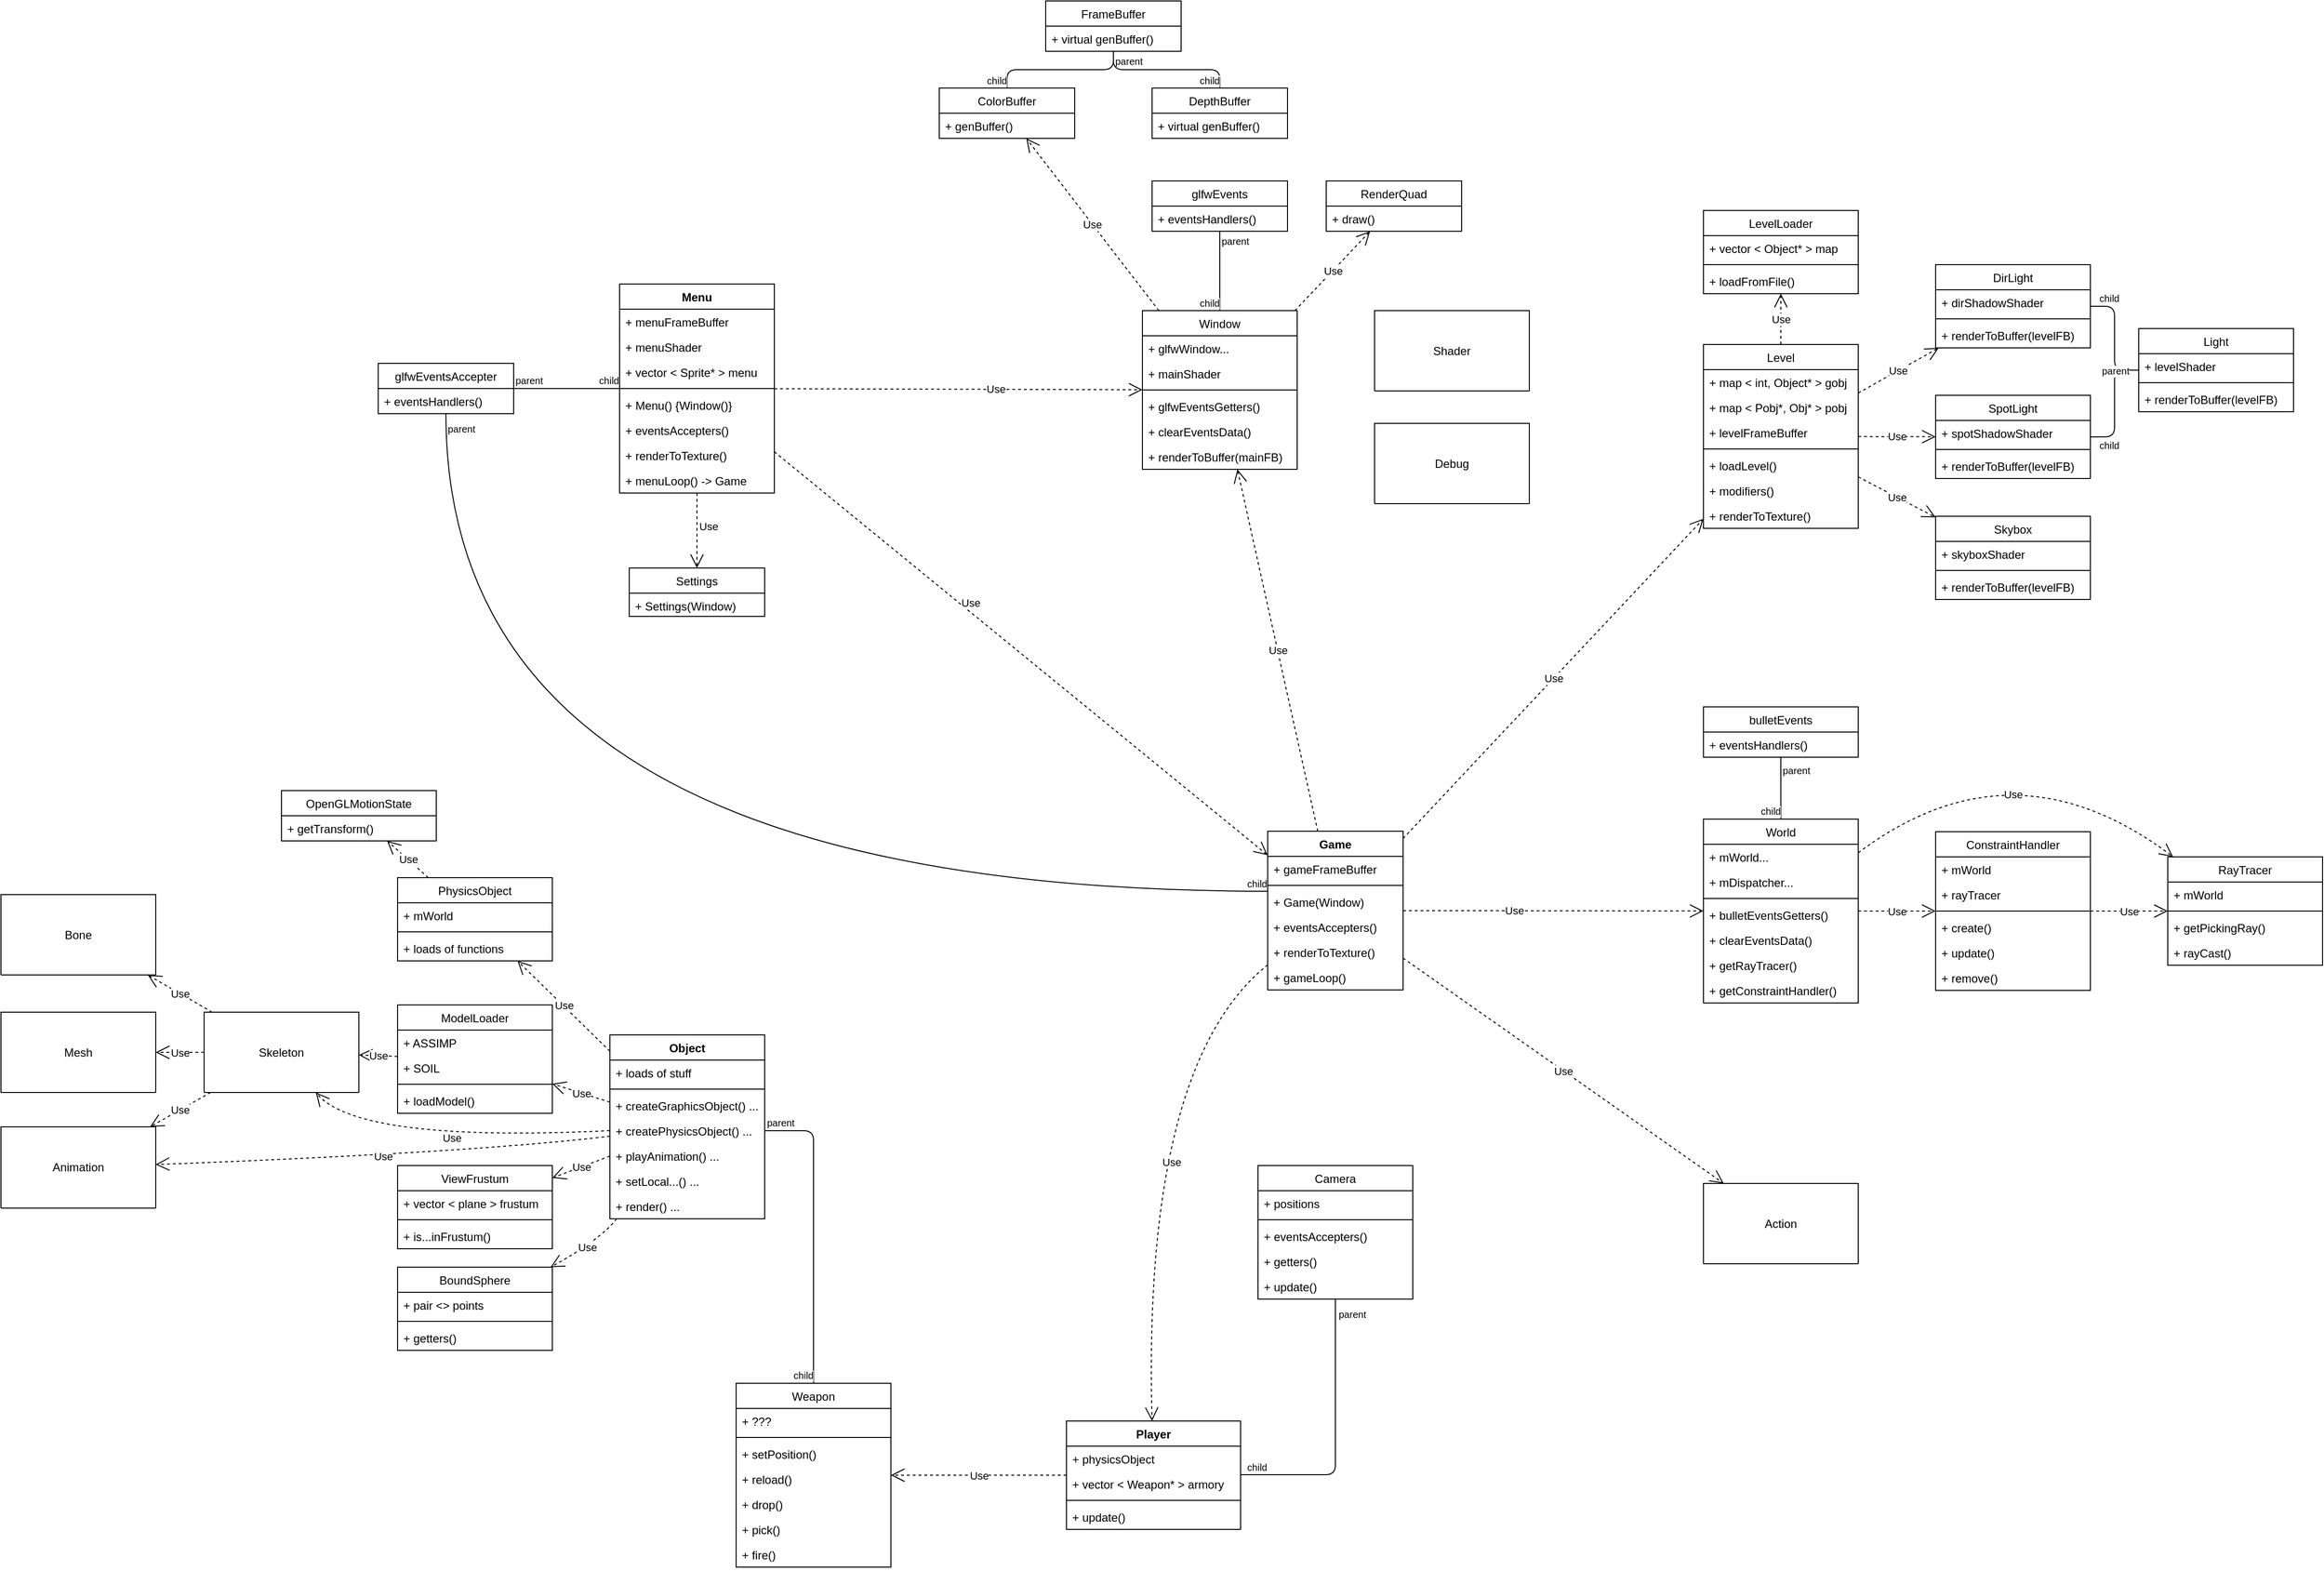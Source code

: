 <mxfile version="10.6.7" type="device"><diagram id="XRwODj7cvT6iGID02KyI" name="Page-1"><mxGraphModel dx="1682" dy="1052" grid="1" gridSize="10" guides="1" tooltips="1" connect="1" arrows="1" fold="1" page="1" pageScale="1" pageWidth="3300" pageHeight="2339" background="none" math="0" shadow="0"><root><mxCell id="0"/><mxCell id="1" parent="0"/><mxCell id="9KrTeMh2QJizzKENc9Al-44" value="Use" style="endArrow=open;endSize=12;dashed=1;html=1;align=left;" parent="1" source="hgDZfE8YbH1lv-GvzyLU-10" target="hgDZfE8YbH1lv-GvzyLU-14" edge="1"><mxGeometry x="0.143" width="160" relative="1" as="geometry"><mxPoint x="1119.643" y="631.357" as="sourcePoint"/><mxPoint x="1179.643" y="631.357" as="targetPoint"/><mxPoint as="offset"/></mxGeometry></mxCell><mxCell id="9KrTeMh2QJizzKENc9Al-45" value="Use" style="endArrow=open;endSize=12;dashed=1;html=1;align=left;" parent="1" source="hgDZfE8YbH1lv-GvzyLU-10" target="hgDZfE8YbH1lv-GvzyLU-23" edge="1"><mxGeometry x="-0.25" width="160" relative="1" as="geometry"><mxPoint x="1129.357" y="984.857" as="sourcePoint"/><mxPoint x="1129.357" y="1035.143" as="targetPoint"/><mxPoint as="offset"/></mxGeometry></mxCell><mxCell id="9KrTeMh2QJizzKENc9Al-47" value="Use" style="endArrow=open;endSize=12;dashed=1;html=1;align=left;" parent="1" source="hgDZfE8YbH1lv-GvzyLU-10" target="hgDZfE8YbH1lv-GvzyLU-1" edge="1"><mxGeometry x="-0.127" width="160" relative="1" as="geometry"><mxPoint x="1049.357" y="591.357" as="sourcePoint"/><mxPoint x="1049.5" y="541.5" as="targetPoint"/><mxPoint as="offset"/></mxGeometry></mxCell><mxCell id="9KrTeMh2QJizzKENc9Al-51" value="Use" style="endArrow=open;endSize=12;dashed=1;html=1;align=left;" parent="1" source="hgDZfE8YbH1lv-GvzyLU-23" target="hgDZfE8YbH1lv-GvzyLU-27" edge="1"><mxGeometry x="-0.333" width="160" relative="1" as="geometry"><mxPoint x="1409.643" y="1321.143" as="sourcePoint"/><mxPoint x="1219.357" y="1221.143" as="targetPoint"/><mxPoint as="offset"/></mxGeometry></mxCell><mxCell id="hgDZfE8YbH1lv-GvzyLU-1" value="Settings" style="swimlane;fontStyle=0;childLayout=stackLayout;horizontal=1;startSize=26;fillColor=none;horizontalStack=0;resizeParent=1;resizeParentMax=0;resizeLast=0;collapsible=1;marginBottom=0;" parent="1" vertex="1"><mxGeometry x="849.5" y="886" width="140" height="50" as="geometry"/></mxCell><mxCell id="hgDZfE8YbH1lv-GvzyLU-3" value="+ Settings(Window)" style="text;strokeColor=none;fillColor=none;align=left;verticalAlign=top;spacingLeft=4;spacingRight=4;overflow=hidden;rotatable=0;points=[[0,0.5],[1,0.5]];portConstraint=eastwest;" parent="hgDZfE8YbH1lv-GvzyLU-1" vertex="1"><mxGeometry y="26" width="140" height="24" as="geometry"/></mxCell><mxCell id="hgDZfE8YbH1lv-GvzyLU-10" value="Menu" style="swimlane;fontStyle=1;childLayout=stackLayout;horizontal=1;startSize=26;fillColor=none;horizontalStack=0;resizeParent=1;resizeParentMax=0;resizeLast=0;collapsible=1;marginBottom=0;" parent="1" vertex="1"><mxGeometry x="839.5" y="592.5" width="160" height="216" as="geometry"/></mxCell><mxCell id="r6Lni76sS64J2-9tNkzy-23" value="+ menuFrameBuffer" style="text;strokeColor=none;fillColor=none;align=left;verticalAlign=top;spacingLeft=4;spacingRight=4;overflow=hidden;rotatable=0;points=[[0,0.5],[1,0.5]];portConstraint=eastwest;" parent="hgDZfE8YbH1lv-GvzyLU-10" vertex="1"><mxGeometry y="26" width="160" height="26" as="geometry"/></mxCell><mxCell id="r6Lni76sS64J2-9tNkzy-24" value="+ menuShader" style="text;strokeColor=none;fillColor=none;align=left;verticalAlign=top;spacingLeft=4;spacingRight=4;overflow=hidden;rotatable=0;points=[[0,0.5],[1,0.5]];portConstraint=eastwest;" parent="hgDZfE8YbH1lv-GvzyLU-10" vertex="1"><mxGeometry y="52" width="160" height="26" as="geometry"/></mxCell><mxCell id="r6Lni76sS64J2-9tNkzy-27" value="+ vector &lt; Sprite* &gt; menu" style="text;strokeColor=none;fillColor=none;align=left;verticalAlign=top;spacingLeft=4;spacingRight=4;overflow=hidden;rotatable=0;points=[[0,0.5],[1,0.5]];portConstraint=eastwest;" parent="hgDZfE8YbH1lv-GvzyLU-10" vertex="1"><mxGeometry y="78" width="160" height="26" as="geometry"/></mxCell><mxCell id="r6Lni76sS64J2-9tNkzy-22" value="" style="line;strokeWidth=1;fillColor=none;align=left;verticalAlign=middle;spacingTop=-1;spacingLeft=3;spacingRight=3;rotatable=0;labelPosition=right;points=[];portConstraint=eastwest;" parent="hgDZfE8YbH1lv-GvzyLU-10" vertex="1"><mxGeometry y="104" width="160" height="8" as="geometry"/></mxCell><mxCell id="hgDZfE8YbH1lv-GvzyLU-12" value="+ Menu() {Window()}" style="text;strokeColor=none;fillColor=none;align=left;verticalAlign=top;spacingLeft=4;spacingRight=4;overflow=hidden;rotatable=0;points=[[0,0.5],[1,0.5]];portConstraint=eastwest;" parent="hgDZfE8YbH1lv-GvzyLU-10" vertex="1"><mxGeometry y="112" width="160" height="26" as="geometry"/></mxCell><mxCell id="r6Lni76sS64J2-9tNkzy-7" value="+ eventsAccepters()" style="text;strokeColor=none;fillColor=none;align=left;verticalAlign=top;spacingLeft=4;spacingRight=4;overflow=hidden;rotatable=0;points=[[0,0.5],[1,0.5]];portConstraint=eastwest;" parent="hgDZfE8YbH1lv-GvzyLU-10" vertex="1"><mxGeometry y="138" width="160" height="26" as="geometry"/></mxCell><mxCell id="hgDZfE8YbH1lv-GvzyLU-11" value="+ renderToTexture()" style="text;strokeColor=none;fillColor=none;align=left;verticalAlign=top;spacingLeft=4;spacingRight=4;overflow=hidden;rotatable=0;points=[[0,0.5],[1,0.5]];portConstraint=eastwest;" parent="hgDZfE8YbH1lv-GvzyLU-10" vertex="1"><mxGeometry y="164" width="160" height="26" as="geometry"/></mxCell><mxCell id="r6Lni76sS64J2-9tNkzy-26" value="+ menuLoop() -&gt; Game" style="text;strokeColor=none;fillColor=none;align=left;verticalAlign=top;spacingLeft=4;spacingRight=4;overflow=hidden;rotatable=0;points=[[0,0.5],[1,0.5]];portConstraint=eastwest;" parent="hgDZfE8YbH1lv-GvzyLU-10" vertex="1"><mxGeometry y="190" width="160" height="26" as="geometry"/></mxCell><mxCell id="hgDZfE8YbH1lv-GvzyLU-14" value="Window" style="swimlane;fontStyle=0;align=center;verticalAlign=top;childLayout=stackLayout;horizontal=1;startSize=26;horizontalStack=0;resizeParent=1;resizeParentMax=0;resizeLast=0;collapsible=1;marginBottom=0;" parent="1" vertex="1"><mxGeometry x="1380" y="620" width="160" height="164" as="geometry"><mxRectangle x="820" y="354" width="80" height="26" as="alternateBounds"/></mxGeometry></mxCell><mxCell id="r6Lni76sS64J2-9tNkzy-20" value="+ glfwWindow..." style="text;strokeColor=none;fillColor=none;align=left;verticalAlign=top;spacingLeft=4;spacingRight=4;overflow=hidden;rotatable=0;points=[[0,0.5],[1,0.5]];portConstraint=eastwest;" parent="hgDZfE8YbH1lv-GvzyLU-14" vertex="1"><mxGeometry y="26" width="160" height="26" as="geometry"/></mxCell><mxCell id="hgDZfE8YbH1lv-GvzyLU-15" value="+ mainShader" style="text;strokeColor=none;fillColor=none;align=left;verticalAlign=top;spacingLeft=4;spacingRight=4;overflow=hidden;rotatable=0;points=[[0,0.5],[1,0.5]];portConstraint=eastwest;" parent="hgDZfE8YbH1lv-GvzyLU-14" vertex="1"><mxGeometry y="52" width="160" height="26" as="geometry"/></mxCell><mxCell id="hgDZfE8YbH1lv-GvzyLU-16" value="" style="line;strokeWidth=1;fillColor=none;align=left;verticalAlign=middle;spacingTop=-1;spacingLeft=3;spacingRight=3;rotatable=0;labelPosition=right;points=[];portConstraint=eastwest;" parent="hgDZfE8YbH1lv-GvzyLU-14" vertex="1"><mxGeometry y="78" width="160" height="8" as="geometry"/></mxCell><mxCell id="hgDZfE8YbH1lv-GvzyLU-18" value="+ glfwEventsGetters()&#10;" style="text;strokeColor=none;fillColor=none;align=left;verticalAlign=top;spacingLeft=4;spacingRight=4;overflow=hidden;rotatable=0;points=[[0,0.5],[1,0.5]];portConstraint=eastwest;" parent="hgDZfE8YbH1lv-GvzyLU-14" vertex="1"><mxGeometry y="86" width="160" height="26" as="geometry"/></mxCell><mxCell id="r6Lni76sS64J2-9tNkzy-21" value="+ clearEventsData()" style="text;strokeColor=none;fillColor=none;align=left;verticalAlign=top;spacingLeft=4;spacingRight=4;overflow=hidden;rotatable=0;points=[[0,0.5],[1,0.5]];portConstraint=eastwest;" parent="hgDZfE8YbH1lv-GvzyLU-14" vertex="1"><mxGeometry y="112" width="160" height="26" as="geometry"/></mxCell><mxCell id="hgDZfE8YbH1lv-GvzyLU-17" value="+ renderToBuffer(mainFB)" style="text;strokeColor=none;fillColor=none;align=left;verticalAlign=top;spacingLeft=4;spacingRight=4;overflow=hidden;rotatable=0;points=[[0,0.5],[1,0.5]];portConstraint=eastwest;" parent="hgDZfE8YbH1lv-GvzyLU-14" vertex="1"><mxGeometry y="138" width="160" height="26" as="geometry"/></mxCell><mxCell id="hgDZfE8YbH1lv-GvzyLU-23" value="Game" style="swimlane;fontStyle=1;childLayout=stackLayout;horizontal=1;startSize=26;fillColor=none;horizontalStack=0;resizeParent=1;resizeParentMax=0;resizeLast=0;collapsible=1;marginBottom=0;" parent="1" vertex="1"><mxGeometry x="1509.5" y="1158" width="140" height="164" as="geometry"/></mxCell><mxCell id="r6Lni76sS64J2-9tNkzy-25" value="+ gameFrameBuffer" style="text;strokeColor=none;fillColor=none;align=left;verticalAlign=top;spacingLeft=4;spacingRight=4;overflow=hidden;rotatable=0;points=[[0,0.5],[1,0.5]];portConstraint=eastwest;" parent="hgDZfE8YbH1lv-GvzyLU-23" vertex="1"><mxGeometry y="26" width="140" height="26" as="geometry"/></mxCell><mxCell id="r6Lni76sS64J2-9tNkzy-29" value="" style="line;strokeWidth=1;fillColor=none;align=left;verticalAlign=middle;spacingTop=-1;spacingLeft=3;spacingRight=3;rotatable=0;labelPosition=right;points=[];portConstraint=eastwest;" parent="hgDZfE8YbH1lv-GvzyLU-23" vertex="1"><mxGeometry y="52" width="140" height="8" as="geometry"/></mxCell><mxCell id="hgDZfE8YbH1lv-GvzyLU-25" value="+ Game(Window)" style="text;strokeColor=none;fillColor=none;align=left;verticalAlign=top;spacingLeft=4;spacingRight=4;overflow=hidden;rotatable=0;points=[[0,0.5],[1,0.5]];portConstraint=eastwest;" parent="hgDZfE8YbH1lv-GvzyLU-23" vertex="1"><mxGeometry y="60" width="140" height="26" as="geometry"/></mxCell><mxCell id="r6Lni76sS64J2-9tNkzy-6" value="+ eventsAccepters()" style="text;strokeColor=none;fillColor=none;align=left;verticalAlign=top;spacingLeft=4;spacingRight=4;overflow=hidden;rotatable=0;points=[[0,0.5],[1,0.5]];portConstraint=eastwest;" parent="hgDZfE8YbH1lv-GvzyLU-23" vertex="1"><mxGeometry y="86" width="140" height="26" as="geometry"/></mxCell><mxCell id="r6Lni76sS64J2-9tNkzy-30" value="+ renderToTexture()" style="text;strokeColor=none;fillColor=none;align=left;verticalAlign=top;spacingLeft=4;spacingRight=4;overflow=hidden;rotatable=0;points=[[0,0.5],[1,0.5]];portConstraint=eastwest;" parent="hgDZfE8YbH1lv-GvzyLU-23" vertex="1"><mxGeometry y="112" width="140" height="26" as="geometry"/></mxCell><mxCell id="hgDZfE8YbH1lv-GvzyLU-26" value="+ gameLoop()" style="text;strokeColor=none;fillColor=none;align=left;verticalAlign=top;spacingLeft=4;spacingRight=4;overflow=hidden;rotatable=0;points=[[0,0.5],[1,0.5]];portConstraint=eastwest;" parent="hgDZfE8YbH1lv-GvzyLU-23" vertex="1"><mxGeometry y="138" width="140" height="26" as="geometry"/></mxCell><mxCell id="hgDZfE8YbH1lv-GvzyLU-27" value="World" style="swimlane;fontStyle=0;align=center;verticalAlign=top;childLayout=stackLayout;horizontal=1;startSize=26;horizontalStack=0;resizeParent=1;resizeParentMax=0;resizeLast=0;collapsible=1;marginBottom=0;" parent="1" vertex="1"><mxGeometry x="1960" y="1145.5" width="160" height="190" as="geometry"/></mxCell><mxCell id="9jp2D29B-hWRWidgh1ue-57" value="+ mWorld..." style="text;strokeColor=none;fillColor=none;align=left;verticalAlign=top;spacingLeft=4;spacingRight=4;overflow=hidden;rotatable=0;points=[[0,0.5],[1,0.5]];portConstraint=eastwest;" parent="hgDZfE8YbH1lv-GvzyLU-27" vertex="1"><mxGeometry y="26" width="160" height="26" as="geometry"/></mxCell><mxCell id="hgDZfE8YbH1lv-GvzyLU-28" value="+ mDispatcher..." style="text;strokeColor=none;fillColor=none;align=left;verticalAlign=top;spacingLeft=4;spacingRight=4;overflow=hidden;rotatable=0;points=[[0,0.5],[1,0.5]];portConstraint=eastwest;" parent="hgDZfE8YbH1lv-GvzyLU-27" vertex="1"><mxGeometry y="52" width="160" height="26" as="geometry"/></mxCell><mxCell id="hgDZfE8YbH1lv-GvzyLU-29" value="" style="line;strokeWidth=1;fillColor=none;align=left;verticalAlign=middle;spacingTop=-1;spacingLeft=3;spacingRight=3;rotatable=0;labelPosition=right;points=[];portConstraint=eastwest;" parent="hgDZfE8YbH1lv-GvzyLU-27" vertex="1"><mxGeometry y="78" width="160" height="8" as="geometry"/></mxCell><mxCell id="hgDZfE8YbH1lv-GvzyLU-31" value="+ bulletEventsGetters()" style="text;strokeColor=none;fillColor=none;align=left;verticalAlign=top;spacingLeft=4;spacingRight=4;overflow=hidden;rotatable=0;points=[[0,0.5],[1,0.5]];portConstraint=eastwest;" parent="hgDZfE8YbH1lv-GvzyLU-27" vertex="1"><mxGeometry y="86" width="160" height="26" as="geometry"/></mxCell><mxCell id="hgDZfE8YbH1lv-GvzyLU-30" value="+ clearEventsData()" style="text;strokeColor=none;fillColor=none;align=left;verticalAlign=top;spacingLeft=4;spacingRight=4;overflow=hidden;rotatable=0;points=[[0,0.5],[1,0.5]];portConstraint=eastwest;" parent="hgDZfE8YbH1lv-GvzyLU-27" vertex="1"><mxGeometry y="112" width="160" height="26" as="geometry"/></mxCell><mxCell id="9jp2D29B-hWRWidgh1ue-41" value="+ getRayTracer()" style="text;strokeColor=none;fillColor=none;align=left;verticalAlign=top;spacingLeft=4;spacingRight=4;overflow=hidden;rotatable=0;points=[[0,0.5],[1,0.5]];portConstraint=eastwest;" parent="hgDZfE8YbH1lv-GvzyLU-27" vertex="1"><mxGeometry y="138" width="160" height="26" as="geometry"/></mxCell><mxCell id="9jp2D29B-hWRWidgh1ue-43" value="+ getConstraintHandler()" style="text;strokeColor=none;fillColor=none;align=left;verticalAlign=top;spacingLeft=4;spacingRight=4;overflow=hidden;rotatable=0;points=[[0,0.5],[1,0.5]];portConstraint=eastwest;" parent="hgDZfE8YbH1lv-GvzyLU-27" vertex="1"><mxGeometry y="164" width="160" height="26" as="geometry"/></mxCell><mxCell id="r6Lni76sS64J2-9tNkzy-1" value="glfwEventsAccepter" style="swimlane;fontStyle=0;childLayout=stackLayout;horizontal=1;startSize=26;fillColor=none;horizontalStack=0;resizeParent=1;resizeParentMax=0;resizeLast=0;collapsible=1;marginBottom=0;" parent="1" vertex="1"><mxGeometry x="590" y="674.5" width="140" height="52" as="geometry"/></mxCell><mxCell id="r6Lni76sS64J2-9tNkzy-2" value="+ eventsHandlers()" style="text;strokeColor=none;fillColor=none;align=left;verticalAlign=top;spacingLeft=4;spacingRight=4;overflow=hidden;rotatable=0;points=[[0,0.5],[1,0.5]];portConstraint=eastwest;" parent="r6Lni76sS64J2-9tNkzy-1" vertex="1"><mxGeometry y="26" width="140" height="26" as="geometry"/></mxCell><mxCell id="r6Lni76sS64J2-9tNkzy-8" value="" style="endArrow=none;html=1;edgeStyle=orthogonalEdgeStyle;" parent="1" source="r6Lni76sS64J2-9tNkzy-1" target="hgDZfE8YbH1lv-GvzyLU-10" edge="1"><mxGeometry relative="1" as="geometry"><mxPoint x="1019.5" y="501.5" as="sourcePoint"/><mxPoint x="1179.5" y="501.5" as="targetPoint"/><Array as="points"><mxPoint x="660" y="702"/></Array></mxGeometry></mxCell><mxCell id="r6Lni76sS64J2-9tNkzy-9" value="parent" style="resizable=0;html=1;align=left;verticalAlign=bottom;labelBackgroundColor=#ffffff;fontSize=10;" parent="r6Lni76sS64J2-9tNkzy-8" connectable="0" vertex="1"><mxGeometry x="-1" relative="1" as="geometry"><mxPoint as="offset"/></mxGeometry></mxCell><mxCell id="r6Lni76sS64J2-9tNkzy-10" value="child" style="resizable=0;html=1;align=right;verticalAlign=bottom;labelBackgroundColor=#ffffff;fontSize=10;" parent="r6Lni76sS64J2-9tNkzy-8" connectable="0" vertex="1"><mxGeometry x="1" relative="1" as="geometry"/></mxCell><mxCell id="r6Lni76sS64J2-9tNkzy-14" value="Use" style="endArrow=open;endSize=12;dashed=1;html=1;" parent="1" source="hgDZfE8YbH1lv-GvzyLU-23" target="r6Lni76sS64J2-9tNkzy-15" edge="1"><mxGeometry width="160" relative="1" as="geometry"><mxPoint x="1309.5" y="954.5" as="sourcePoint"/><mxPoint x="1509.5" y="955" as="targetPoint"/></mxGeometry></mxCell><mxCell id="r6Lni76sS64J2-9tNkzy-15" value="Level" style="swimlane;fontStyle=0;align=center;verticalAlign=top;childLayout=stackLayout;horizontal=1;startSize=26;horizontalStack=0;resizeParent=1;resizeParentMax=0;resizeLast=0;collapsible=1;marginBottom=0;" parent="1" vertex="1"><mxGeometry x="1960" y="655" width="160" height="190" as="geometry"/></mxCell><mxCell id="tJuKhy5GQv2P9nsWr55G-17" value="+ map &lt; int, Object* &gt; gobj" style="text;strokeColor=none;fillColor=none;align=left;verticalAlign=top;spacingLeft=4;spacingRight=4;overflow=hidden;rotatable=0;points=[[0,0.5],[1,0.5]];portConstraint=eastwest;" vertex="1" parent="r6Lni76sS64J2-9tNkzy-15"><mxGeometry y="26" width="160" height="26" as="geometry"/></mxCell><mxCell id="r6Lni76sS64J2-9tNkzy-39" value="+ map &lt; Pobj*, Obj* &gt; pobj" style="text;strokeColor=none;fillColor=none;align=left;verticalAlign=top;spacingLeft=4;spacingRight=4;overflow=hidden;rotatable=0;points=[[0,0.5],[1,0.5]];portConstraint=eastwest;" parent="r6Lni76sS64J2-9tNkzy-15" vertex="1"><mxGeometry y="52" width="160" height="26" as="geometry"/></mxCell><mxCell id="r6Lni76sS64J2-9tNkzy-16" value="+ levelFrameBuffer" style="text;strokeColor=none;fillColor=none;align=left;verticalAlign=top;spacingLeft=4;spacingRight=4;overflow=hidden;rotatable=0;points=[[0,0.5],[1,0.5]];portConstraint=eastwest;" parent="r6Lni76sS64J2-9tNkzy-15" vertex="1"><mxGeometry y="78" width="160" height="26" as="geometry"/></mxCell><mxCell id="r6Lni76sS64J2-9tNkzy-17" value="" style="line;strokeWidth=1;fillColor=none;align=left;verticalAlign=middle;spacingTop=-1;spacingLeft=3;spacingRight=3;rotatable=0;labelPosition=right;points=[];portConstraint=eastwest;" parent="r6Lni76sS64J2-9tNkzy-15" vertex="1"><mxGeometry y="104" width="160" height="8" as="geometry"/></mxCell><mxCell id="r6Lni76sS64J2-9tNkzy-61" value="+ loadLevel()" style="text;strokeColor=none;fillColor=none;align=left;verticalAlign=top;spacingLeft=4;spacingRight=4;overflow=hidden;rotatable=0;points=[[0,0.5],[1,0.5]];portConstraint=eastwest;" parent="r6Lni76sS64J2-9tNkzy-15" vertex="1"><mxGeometry y="112" width="160" height="26" as="geometry"/></mxCell><mxCell id="r6Lni76sS64J2-9tNkzy-60" value="+ modifiers()" style="text;strokeColor=none;fillColor=none;align=left;verticalAlign=top;spacingLeft=4;spacingRight=4;overflow=hidden;rotatable=0;points=[[0,0.5],[1,0.5]];portConstraint=eastwest;" parent="r6Lni76sS64J2-9tNkzy-15" vertex="1"><mxGeometry y="138" width="160" height="26" as="geometry"/></mxCell><mxCell id="r6Lni76sS64J2-9tNkzy-18" value="+ renderToTexture()" style="text;strokeColor=none;fillColor=none;align=left;verticalAlign=top;spacingLeft=4;spacingRight=4;overflow=hidden;rotatable=0;points=[[0,0.5],[1,0.5]];portConstraint=eastwest;" parent="r6Lni76sS64J2-9tNkzy-15" vertex="1"><mxGeometry y="164" width="160" height="26" as="geometry"/></mxCell><mxCell id="r6Lni76sS64J2-9tNkzy-31" value="DirLight" style="swimlane;fontStyle=0;align=center;verticalAlign=top;childLayout=stackLayout;horizontal=1;startSize=26;horizontalStack=0;resizeParent=1;resizeParentMax=0;resizeLast=0;collapsible=1;marginBottom=0;" parent="1" vertex="1"><mxGeometry x="2200" y="572.5" width="160" height="86" as="geometry"/></mxCell><mxCell id="r6Lni76sS64J2-9tNkzy-37" value="+ dirShadowShader" style="text;strokeColor=none;fillColor=none;align=left;verticalAlign=top;spacingLeft=4;spacingRight=4;overflow=hidden;rotatable=0;points=[[0,0.5],[1,0.5]];portConstraint=eastwest;" parent="r6Lni76sS64J2-9tNkzy-31" vertex="1"><mxGeometry y="26" width="160" height="26" as="geometry"/></mxCell><mxCell id="r6Lni76sS64J2-9tNkzy-33" value="" style="line;strokeWidth=1;fillColor=none;align=left;verticalAlign=middle;spacingTop=-1;spacingLeft=3;spacingRight=3;rotatable=0;labelPosition=right;points=[];portConstraint=eastwest;" parent="r6Lni76sS64J2-9tNkzy-31" vertex="1"><mxGeometry y="52" width="160" height="8" as="geometry"/></mxCell><mxCell id="r6Lni76sS64J2-9tNkzy-34" value="+ renderToBuffer(levelFB)" style="text;strokeColor=none;fillColor=none;align=left;verticalAlign=top;spacingLeft=4;spacingRight=4;overflow=hidden;rotatable=0;points=[[0,0.5],[1,0.5]];portConstraint=eastwest;" parent="r6Lni76sS64J2-9tNkzy-31" vertex="1"><mxGeometry y="60" width="160" height="26" as="geometry"/></mxCell><mxCell id="r6Lni76sS64J2-9tNkzy-40" value="Use" style="endArrow=open;endSize=12;dashed=1;html=1;" parent="1" source="r6Lni76sS64J2-9tNkzy-15" target="r6Lni76sS64J2-9tNkzy-31" edge="1"><mxGeometry width="160" relative="1" as="geometry"><mxPoint x="2269" y="455" as="sourcePoint"/><mxPoint x="2429" y="455" as="targetPoint"/></mxGeometry></mxCell><mxCell id="r6Lni76sS64J2-9tNkzy-45" value="Skybox" style="swimlane;fontStyle=0;align=center;verticalAlign=top;childLayout=stackLayout;horizontal=1;startSize=26;horizontalStack=0;resizeParent=1;resizeParentMax=0;resizeLast=0;collapsible=1;marginBottom=0;" parent="1" vertex="1"><mxGeometry x="2200" y="832.5" width="160" height="86" as="geometry"/></mxCell><mxCell id="r6Lni76sS64J2-9tNkzy-46" value="+ skyboxShader" style="text;strokeColor=none;fillColor=none;align=left;verticalAlign=top;spacingLeft=4;spacingRight=4;overflow=hidden;rotatable=0;points=[[0,0.5],[1,0.5]];portConstraint=eastwest;" parent="r6Lni76sS64J2-9tNkzy-45" vertex="1"><mxGeometry y="26" width="160" height="26" as="geometry"/></mxCell><mxCell id="r6Lni76sS64J2-9tNkzy-47" value="" style="line;strokeWidth=1;fillColor=none;align=left;verticalAlign=middle;spacingTop=-1;spacingLeft=3;spacingRight=3;rotatable=0;labelPosition=right;points=[];portConstraint=eastwest;" parent="r6Lni76sS64J2-9tNkzy-45" vertex="1"><mxGeometry y="52" width="160" height="8" as="geometry"/></mxCell><mxCell id="r6Lni76sS64J2-9tNkzy-48" value="+ renderToBuffer(levelFB)" style="text;strokeColor=none;fillColor=none;align=left;verticalAlign=top;spacingLeft=4;spacingRight=4;overflow=hidden;rotatable=0;points=[[0,0.5],[1,0.5]];portConstraint=eastwest;" parent="r6Lni76sS64J2-9tNkzy-45" vertex="1"><mxGeometry y="60" width="160" height="26" as="geometry"/></mxCell><mxCell id="r6Lni76sS64J2-9tNkzy-49" value="Use" style="endArrow=open;endSize=12;dashed=1;html=1;" parent="1" source="r6Lni76sS64J2-9tNkzy-15" target="r6Lni76sS64J2-9tNkzy-45" edge="1"><mxGeometry width="160" relative="1" as="geometry"><mxPoint x="2009" y="505" as="sourcePoint"/><mxPoint x="2169" y="505" as="targetPoint"/></mxGeometry></mxCell><mxCell id="r6Lni76sS64J2-9tNkzy-55" value="SpotLight" style="swimlane;fontStyle=0;align=center;verticalAlign=top;childLayout=stackLayout;horizontal=1;startSize=26;horizontalStack=0;resizeParent=1;resizeParentMax=0;resizeLast=0;collapsible=1;marginBottom=0;" parent="1" vertex="1"><mxGeometry x="2200" y="707.5" width="160" height="86" as="geometry"/></mxCell><mxCell id="r6Lni76sS64J2-9tNkzy-56" value="+ spotShadowShader" style="text;strokeColor=none;fillColor=none;align=left;verticalAlign=top;spacingLeft=4;spacingRight=4;overflow=hidden;rotatable=0;points=[[0,0.5],[1,0.5]];portConstraint=eastwest;" parent="r6Lni76sS64J2-9tNkzy-55" vertex="1"><mxGeometry y="26" width="160" height="26" as="geometry"/></mxCell><mxCell id="r6Lni76sS64J2-9tNkzy-58" value="" style="line;strokeWidth=1;fillColor=none;align=left;verticalAlign=middle;spacingTop=-1;spacingLeft=3;spacingRight=3;rotatable=0;labelPosition=right;points=[];portConstraint=eastwest;" parent="r6Lni76sS64J2-9tNkzy-55" vertex="1"><mxGeometry y="52" width="160" height="8" as="geometry"/></mxCell><mxCell id="r6Lni76sS64J2-9tNkzy-59" value="+ renderToBuffer(levelFB)" style="text;strokeColor=none;fillColor=none;align=left;verticalAlign=top;spacingLeft=4;spacingRight=4;overflow=hidden;rotatable=0;points=[[0,0.5],[1,0.5]];portConstraint=eastwest;" parent="r6Lni76sS64J2-9tNkzy-55" vertex="1"><mxGeometry y="60" width="160" height="26" as="geometry"/></mxCell><mxCell id="r6Lni76sS64J2-9tNkzy-63" value="Player" style="swimlane;fontStyle=1;align=center;verticalAlign=top;childLayout=stackLayout;horizontal=1;startSize=26;horizontalStack=0;resizeParent=1;resizeParentMax=0;resizeLast=0;collapsible=1;marginBottom=0;" parent="1" vertex="1"><mxGeometry x="1301.5" y="1767.5" width="180" height="112" as="geometry"/></mxCell><mxCell id="r6Lni76sS64J2-9tNkzy-79" value="+ physicsObject" style="text;strokeColor=none;fillColor=none;align=left;verticalAlign=top;spacingLeft=4;spacingRight=4;overflow=hidden;rotatable=0;points=[[0,0.5],[1,0.5]];portConstraint=eastwest;" parent="r6Lni76sS64J2-9tNkzy-63" vertex="1"><mxGeometry y="26" width="180" height="26" as="geometry"/></mxCell><mxCell id="r6Lni76sS64J2-9tNkzy-64" value="+ vector &lt; Weapon* &gt; armory" style="text;strokeColor=none;fillColor=none;align=left;verticalAlign=top;spacingLeft=4;spacingRight=4;overflow=hidden;rotatable=0;points=[[0,0.5],[1,0.5]];portConstraint=eastwest;" parent="r6Lni76sS64J2-9tNkzy-63" vertex="1"><mxGeometry y="52" width="180" height="26" as="geometry"/></mxCell><mxCell id="r6Lni76sS64J2-9tNkzy-65" value="" style="line;strokeWidth=1;fillColor=none;align=left;verticalAlign=middle;spacingTop=-1;spacingLeft=3;spacingRight=3;rotatable=0;labelPosition=right;points=[];portConstraint=eastwest;" parent="r6Lni76sS64J2-9tNkzy-63" vertex="1"><mxGeometry y="78" width="180" height="8" as="geometry"/></mxCell><mxCell id="r6Lni76sS64J2-9tNkzy-66" value="+ update()" style="text;strokeColor=none;fillColor=none;align=left;verticalAlign=top;spacingLeft=4;spacingRight=4;overflow=hidden;rotatable=0;points=[[0,0.5],[1,0.5]];portConstraint=eastwest;" parent="r6Lni76sS64J2-9tNkzy-63" vertex="1"><mxGeometry y="86" width="180" height="26" as="geometry"/></mxCell><mxCell id="r6Lni76sS64J2-9tNkzy-69" value="" style="endArrow=none;html=1;edgeStyle=orthogonalEdgeStyle;" parent="1" source="r6Lni76sS64J2-9tNkzy-72" target="r6Lni76sS64J2-9tNkzy-63" edge="1"><mxGeometry relative="1" as="geometry"><mxPoint x="1421.5" y="1611.5" as="sourcePoint"/><mxPoint x="1601.5" y="1671.5" as="targetPoint"/><Array as="points"><mxPoint x="1580" y="1823"/></Array></mxGeometry></mxCell><mxCell id="r6Lni76sS64J2-9tNkzy-70" value="parent" style="resizable=0;html=1;align=left;verticalAlign=bottom;labelBackgroundColor=#ffffff;fontSize=10;" parent="r6Lni76sS64J2-9tNkzy-69" connectable="0" vertex="1"><mxGeometry x="-1" relative="1" as="geometry"><mxPoint x="1" y="24" as="offset"/></mxGeometry></mxCell><mxCell id="r6Lni76sS64J2-9tNkzy-71" value="child" style="resizable=0;html=1;align=right;verticalAlign=bottom;labelBackgroundColor=#ffffff;fontSize=10;" parent="r6Lni76sS64J2-9tNkzy-69" connectable="0" vertex="1"><mxGeometry x="1" relative="1" as="geometry"><mxPoint x="28" as="offset"/></mxGeometry></mxCell><mxCell id="r6Lni76sS64J2-9tNkzy-72" value="Camera" style="swimlane;fontStyle=0;align=center;verticalAlign=top;childLayout=stackLayout;horizontal=1;startSize=26;horizontalStack=0;resizeParent=1;resizeParentMax=0;resizeLast=0;collapsible=1;marginBottom=0;" parent="1" vertex="1"><mxGeometry x="1499.5" y="1503.5" width="160" height="138" as="geometry"/></mxCell><mxCell id="r6Lni76sS64J2-9tNkzy-73" value="+ positions" style="text;strokeColor=none;fillColor=none;align=left;verticalAlign=top;spacingLeft=4;spacingRight=4;overflow=hidden;rotatable=0;points=[[0,0.5],[1,0.5]];portConstraint=eastwest;" parent="r6Lni76sS64J2-9tNkzy-72" vertex="1"><mxGeometry y="26" width="160" height="26" as="geometry"/></mxCell><mxCell id="r6Lni76sS64J2-9tNkzy-74" value="" style="line;strokeWidth=1;fillColor=none;align=left;verticalAlign=middle;spacingTop=-1;spacingLeft=3;spacingRight=3;rotatable=0;labelPosition=right;points=[];portConstraint=eastwest;" parent="r6Lni76sS64J2-9tNkzy-72" vertex="1"><mxGeometry y="52" width="160" height="8" as="geometry"/></mxCell><mxCell id="r6Lni76sS64J2-9tNkzy-77" value="+ eventsAccepters()" style="text;strokeColor=none;fillColor=none;align=left;verticalAlign=top;spacingLeft=4;spacingRight=4;overflow=hidden;rotatable=0;points=[[0,0.5],[1,0.5]];portConstraint=eastwest;" parent="r6Lni76sS64J2-9tNkzy-72" vertex="1"><mxGeometry y="60" width="160" height="26" as="geometry"/></mxCell><mxCell id="r6Lni76sS64J2-9tNkzy-78" value="+ getters()" style="text;strokeColor=none;fillColor=none;align=left;verticalAlign=top;spacingLeft=4;spacingRight=4;overflow=hidden;rotatable=0;points=[[0,0.5],[1,0.5]];portConstraint=eastwest;" parent="r6Lni76sS64J2-9tNkzy-72" vertex="1"><mxGeometry y="86" width="160" height="26" as="geometry"/></mxCell><mxCell id="r6Lni76sS64J2-9tNkzy-75" value="+ update()" style="text;strokeColor=none;fillColor=none;align=left;verticalAlign=top;spacingLeft=4;spacingRight=4;overflow=hidden;rotatable=0;points=[[0,0.5],[1,0.5]];portConstraint=eastwest;" parent="r6Lni76sS64J2-9tNkzy-72" vertex="1"><mxGeometry y="112" width="160" height="26" as="geometry"/></mxCell><mxCell id="r6Lni76sS64J2-9tNkzy-81" value="Light" style="swimlane;fontStyle=0;align=center;verticalAlign=top;childLayout=stackLayout;horizontal=1;startSize=26;horizontalStack=0;resizeParent=1;resizeParentMax=0;resizeLast=0;collapsible=1;marginBottom=0;" parent="1" vertex="1"><mxGeometry x="2410" y="638.5" width="160" height="86" as="geometry"/></mxCell><mxCell id="r6Lni76sS64J2-9tNkzy-82" value="+ levelShader" style="text;strokeColor=none;fillColor=none;align=left;verticalAlign=top;spacingLeft=4;spacingRight=4;overflow=hidden;rotatable=0;points=[[0,0.5],[1,0.5]];portConstraint=eastwest;" parent="r6Lni76sS64J2-9tNkzy-81" vertex="1"><mxGeometry y="26" width="160" height="26" as="geometry"/></mxCell><mxCell id="r6Lni76sS64J2-9tNkzy-83" value="" style="line;strokeWidth=1;fillColor=none;align=left;verticalAlign=middle;spacingTop=-1;spacingLeft=3;spacingRight=3;rotatable=0;labelPosition=right;points=[];portConstraint=eastwest;" parent="r6Lni76sS64J2-9tNkzy-81" vertex="1"><mxGeometry y="52" width="160" height="8" as="geometry"/></mxCell><mxCell id="r6Lni76sS64J2-9tNkzy-84" value="+ renderToBuffer(levelFB)" style="text;strokeColor=none;fillColor=none;align=left;verticalAlign=top;spacingLeft=4;spacingRight=4;overflow=hidden;rotatable=0;points=[[0,0.5],[1,0.5]];portConstraint=eastwest;" parent="r6Lni76sS64J2-9tNkzy-81" vertex="1"><mxGeometry y="60" width="160" height="26" as="geometry"/></mxCell><mxCell id="r6Lni76sS64J2-9tNkzy-91" value="Use" style="endArrow=open;endSize=12;dashed=1;html=1;" parent="1" source="r6Lni76sS64J2-9tNkzy-15" target="r6Lni76sS64J2-9tNkzy-55" edge="1"><mxGeometry width="160" relative="1" as="geometry"><mxPoint x="2129" y="722.965" as="sourcePoint"/><mxPoint x="2460" y="791" as="targetPoint"/></mxGeometry></mxCell><mxCell id="r6Lni76sS64J2-9tNkzy-92" value="" style="endArrow=none;html=1;edgeStyle=orthogonalEdgeStyle;" parent="1" source="r6Lni76sS64J2-9tNkzy-81" target="r6Lni76sS64J2-9tNkzy-31" edge="1"><mxGeometry relative="1" as="geometry"><mxPoint x="2390" y="601" as="sourcePoint"/><mxPoint x="2550" y="601" as="targetPoint"/></mxGeometry></mxCell><mxCell id="r6Lni76sS64J2-9tNkzy-94" value="child" style="resizable=0;html=1;align=right;verticalAlign=bottom;labelBackgroundColor=#ffffff;fontSize=10;" parent="r6Lni76sS64J2-9tNkzy-92" connectable="0" vertex="1"><mxGeometry x="1" relative="1" as="geometry"><mxPoint x="30" as="offset"/></mxGeometry></mxCell><mxCell id="r6Lni76sS64J2-9tNkzy-95" value="" style="endArrow=none;html=1;edgeStyle=orthogonalEdgeStyle;" parent="1" source="r6Lni76sS64J2-9tNkzy-81" target="r6Lni76sS64J2-9tNkzy-55" edge="1"><mxGeometry relative="1" as="geometry"><mxPoint x="2410" y="761" as="sourcePoint"/><mxPoint x="2570" y="761" as="targetPoint"/></mxGeometry></mxCell><mxCell id="r6Lni76sS64J2-9tNkzy-96" value="parent" style="resizable=0;html=1;align=left;verticalAlign=bottom;labelBackgroundColor=#ffffff;fontSize=10;" parent="r6Lni76sS64J2-9tNkzy-95" connectable="0" vertex="1"><mxGeometry x="-1" relative="1" as="geometry"><mxPoint x="-40" y="8.5" as="offset"/></mxGeometry></mxCell><mxCell id="r6Lni76sS64J2-9tNkzy-97" value="child" style="resizable=0;html=1;align=right;verticalAlign=bottom;labelBackgroundColor=#ffffff;fontSize=10;" parent="r6Lni76sS64J2-9tNkzy-95" connectable="0" vertex="1"><mxGeometry x="1" relative="1" as="geometry"><mxPoint x="30" y="17" as="offset"/></mxGeometry></mxCell><mxCell id="r6Lni76sS64J2-9tNkzy-98" value="Object" style="swimlane;fontStyle=1;align=center;verticalAlign=top;childLayout=stackLayout;horizontal=1;startSize=26;horizontalStack=0;resizeParent=1;resizeParentMax=0;resizeLast=0;collapsible=1;marginBottom=0;" parent="1" vertex="1"><mxGeometry x="829.5" y="1368.5" width="160" height="190" as="geometry"/></mxCell><mxCell id="r6Lni76sS64J2-9tNkzy-99" value="+ loads of stuff" style="text;strokeColor=none;fillColor=none;align=left;verticalAlign=top;spacingLeft=4;spacingRight=4;overflow=hidden;rotatable=0;points=[[0,0.5],[1,0.5]];portConstraint=eastwest;" parent="r6Lni76sS64J2-9tNkzy-98" vertex="1"><mxGeometry y="26" width="160" height="26" as="geometry"/></mxCell><mxCell id="r6Lni76sS64J2-9tNkzy-100" value="" style="line;strokeWidth=1;fillColor=none;align=left;verticalAlign=middle;spacingTop=-1;spacingLeft=3;spacingRight=3;rotatable=0;labelPosition=right;points=[];portConstraint=eastwest;" parent="r6Lni76sS64J2-9tNkzy-98" vertex="1"><mxGeometry y="52" width="160" height="8" as="geometry"/></mxCell><mxCell id="9jp2D29B-hWRWidgh1ue-67" value="+ createGraphicsObject() ..." style="text;strokeColor=none;fillColor=none;align=left;verticalAlign=top;spacingLeft=4;spacingRight=4;overflow=hidden;rotatable=0;points=[[0,0.5],[1,0.5]];portConstraint=eastwest;" parent="r6Lni76sS64J2-9tNkzy-98" vertex="1"><mxGeometry y="60" width="160" height="26" as="geometry"/></mxCell><mxCell id="9jp2D29B-hWRWidgh1ue-68" value="+ createPhysicsObject() ..." style="text;strokeColor=none;fillColor=none;align=left;verticalAlign=top;spacingLeft=4;spacingRight=4;overflow=hidden;rotatable=0;points=[[0,0.5],[1,0.5]];portConstraint=eastwest;" parent="r6Lni76sS64J2-9tNkzy-98" vertex="1"><mxGeometry y="86" width="160" height="26" as="geometry"/></mxCell><mxCell id="9jp2D29B-hWRWidgh1ue-69" value="+ playAnimation() ..." style="text;strokeColor=none;fillColor=none;align=left;verticalAlign=top;spacingLeft=4;spacingRight=4;overflow=hidden;rotatable=0;points=[[0,0.5],[1,0.5]];portConstraint=eastwest;" parent="r6Lni76sS64J2-9tNkzy-98" vertex="1"><mxGeometry y="112" width="160" height="26" as="geometry"/></mxCell><mxCell id="9jp2D29B-hWRWidgh1ue-70" value="+ setLocal...() ..." style="text;strokeColor=none;fillColor=none;align=left;verticalAlign=top;spacingLeft=4;spacingRight=4;overflow=hidden;rotatable=0;points=[[0,0.5],[1,0.5]];portConstraint=eastwest;" parent="r6Lni76sS64J2-9tNkzy-98" vertex="1"><mxGeometry y="138" width="160" height="26" as="geometry"/></mxCell><mxCell id="r6Lni76sS64J2-9tNkzy-101" value="+ render() ..." style="text;strokeColor=none;fillColor=none;align=left;verticalAlign=top;spacingLeft=4;spacingRight=4;overflow=hidden;rotatable=0;points=[[0,0.5],[1,0.5]];portConstraint=eastwest;" parent="r6Lni76sS64J2-9tNkzy-98" vertex="1"><mxGeometry y="164" width="160" height="26" as="geometry"/></mxCell><mxCell id="r6Lni76sS64J2-9tNkzy-136" value="Use" style="endArrow=open;endSize=12;dashed=1;html=1;" parent="1" source="r6Lni76sS64J2-9tNkzy-118" target="r6Lni76sS64J2-9tNkzy-126" edge="1"><mxGeometry width="160" relative="1" as="geometry"><mxPoint x="-10" y="1906.5" as="sourcePoint"/><mxPoint x="150" y="1906.5" as="targetPoint"/></mxGeometry></mxCell><mxCell id="r6Lni76sS64J2-9tNkzy-137" value="Use" style="endArrow=open;endSize=12;dashed=1;html=1;" parent="1" source="r6Lni76sS64J2-9tNkzy-118" target="r6Lni76sS64J2-9tNkzy-130" edge="1"><mxGeometry width="160" relative="1" as="geometry"><mxPoint x="580" y="1876.5" as="sourcePoint"/><mxPoint x="740" y="1876.5" as="targetPoint"/></mxGeometry></mxCell><mxCell id="9jp2D29B-hWRWidgh1ue-1" value="&#10;&#10;Shader&#10;" style="swimlane;fontStyle=0;align=center;verticalAlign=top;childLayout=stackLayout;horizontal=1;startSize=86;horizontalStack=0;resizeParent=1;resizeParentMax=0;resizeLast=0;collapsible=1;marginBottom=0;" parent="1" vertex="1"><mxGeometry x="1620" y="620" width="160" height="83" as="geometry"/></mxCell><mxCell id="9jp2D29B-hWRWidgh1ue-2" value="LevelLoader" style="swimlane;fontStyle=0;align=center;verticalAlign=top;childLayout=stackLayout;horizontal=1;startSize=26;horizontalStack=0;resizeParent=1;resizeParentMax=0;resizeLast=0;collapsible=1;marginBottom=0;" parent="1" vertex="1"><mxGeometry x="1960" y="516.5" width="160" height="86" as="geometry"/></mxCell><mxCell id="9jp2D29B-hWRWidgh1ue-3" value="+ vector &lt; Object* &gt; map" style="text;strokeColor=none;fillColor=none;align=left;verticalAlign=top;spacingLeft=4;spacingRight=4;overflow=hidden;rotatable=0;points=[[0,0.5],[1,0.5]];portConstraint=eastwest;" parent="9jp2D29B-hWRWidgh1ue-2" vertex="1"><mxGeometry y="26" width="160" height="26" as="geometry"/></mxCell><mxCell id="9jp2D29B-hWRWidgh1ue-4" value="" style="line;strokeWidth=1;fillColor=none;align=left;verticalAlign=middle;spacingTop=-1;spacingLeft=3;spacingRight=3;rotatable=0;labelPosition=right;points=[];portConstraint=eastwest;" parent="9jp2D29B-hWRWidgh1ue-2" vertex="1"><mxGeometry y="52" width="160" height="8" as="geometry"/></mxCell><mxCell id="9jp2D29B-hWRWidgh1ue-5" value="+ loadFromFile()" style="text;strokeColor=none;fillColor=none;align=left;verticalAlign=top;spacingLeft=4;spacingRight=4;overflow=hidden;rotatable=0;points=[[0,0.5],[1,0.5]];portConstraint=eastwest;" parent="9jp2D29B-hWRWidgh1ue-2" vertex="1"><mxGeometry y="60" width="160" height="26" as="geometry"/></mxCell><mxCell id="9jp2D29B-hWRWidgh1ue-6" value="Use" style="endArrow=open;endSize=12;dashed=1;html=1;" parent="1" source="r6Lni76sS64J2-9tNkzy-15" target="9jp2D29B-hWRWidgh1ue-2" edge="1"><mxGeometry width="160" relative="1" as="geometry"><mxPoint x="1890" y="871" as="sourcePoint"/><mxPoint x="2050" y="871" as="targetPoint"/></mxGeometry></mxCell><mxCell id="9jp2D29B-hWRWidgh1ue-15" value="Use" style="endArrow=open;endSize=12;dashed=1;html=1;" parent="1" source="hgDZfE8YbH1lv-GvzyLU-23" target="hgDZfE8YbH1lv-GvzyLU-14" edge="1"><mxGeometry width="160" relative="1" as="geometry"><mxPoint x="960" y="1160" as="sourcePoint"/><mxPoint x="1120" y="1160" as="targetPoint"/></mxGeometry></mxCell><mxCell id="9jp2D29B-hWRWidgh1ue-16" value="bulletEvents" style="swimlane;fontStyle=0;align=center;verticalAlign=top;childLayout=stackLayout;horizontal=1;startSize=26;horizontalStack=0;resizeParent=1;resizeParentMax=0;resizeLast=0;collapsible=1;marginBottom=0;" parent="1" vertex="1"><mxGeometry x="1960" y="1029.5" width="160" height="52" as="geometry"/></mxCell><mxCell id="9jp2D29B-hWRWidgh1ue-19" value="+ eventsHandlers()" style="text;strokeColor=none;fillColor=none;align=left;verticalAlign=top;spacingLeft=4;spacingRight=4;overflow=hidden;rotatable=0;points=[[0,0.5],[1,0.5]];portConstraint=eastwest;" parent="9jp2D29B-hWRWidgh1ue-16" vertex="1"><mxGeometry y="26" width="160" height="26" as="geometry"/></mxCell><mxCell id="9jp2D29B-hWRWidgh1ue-21" value="" style="endArrow=none;html=1;edgeStyle=orthogonalEdgeStyle;" parent="1" source="9jp2D29B-hWRWidgh1ue-16" target="hgDZfE8YbH1lv-GvzyLU-27" edge="1"><mxGeometry relative="1" as="geometry"><mxPoint x="1901.5" y="1259.5" as="sourcePoint"/><mxPoint x="2061.5" y="1259.5" as="targetPoint"/></mxGeometry></mxCell><mxCell id="9jp2D29B-hWRWidgh1ue-22" value="parent" style="resizable=0;html=1;align=left;verticalAlign=bottom;labelBackgroundColor=#ffffff;fontSize=10;" parent="9jp2D29B-hWRWidgh1ue-21" connectable="0" vertex="1"><mxGeometry x="-1" relative="1" as="geometry"><mxPoint y="22" as="offset"/></mxGeometry></mxCell><mxCell id="9jp2D29B-hWRWidgh1ue-23" value="child" style="resizable=0;html=1;align=right;verticalAlign=bottom;labelBackgroundColor=#ffffff;fontSize=10;" parent="9jp2D29B-hWRWidgh1ue-21" connectable="0" vertex="1"><mxGeometry x="1" relative="1" as="geometry"/></mxCell><mxCell id="9jp2D29B-hWRWidgh1ue-24" value="PhysicsObject" style="swimlane;fontStyle=0;align=center;verticalAlign=top;childLayout=stackLayout;horizontal=1;startSize=26;horizontalStack=0;resizeParent=1;resizeParentMax=0;resizeLast=0;collapsible=1;marginBottom=0;" parent="1" vertex="1"><mxGeometry x="610" y="1206" width="160" height="86" as="geometry"/></mxCell><mxCell id="9jp2D29B-hWRWidgh1ue-25" value="+ mWorld" style="text;strokeColor=none;fillColor=none;align=left;verticalAlign=top;spacingLeft=4;spacingRight=4;overflow=hidden;rotatable=0;points=[[0,0.5],[1,0.5]];portConstraint=eastwest;" parent="9jp2D29B-hWRWidgh1ue-24" vertex="1"><mxGeometry y="26" width="160" height="26" as="geometry"/></mxCell><mxCell id="9jp2D29B-hWRWidgh1ue-26" value="" style="line;strokeWidth=1;fillColor=none;align=left;verticalAlign=middle;spacingTop=-1;spacingLeft=3;spacingRight=3;rotatable=0;labelPosition=right;points=[];portConstraint=eastwest;" parent="9jp2D29B-hWRWidgh1ue-24" vertex="1"><mxGeometry y="52" width="160" height="8" as="geometry"/></mxCell><mxCell id="9jp2D29B-hWRWidgh1ue-27" value="+ loads of functions" style="text;strokeColor=none;fillColor=none;align=left;verticalAlign=top;spacingLeft=4;spacingRight=4;overflow=hidden;rotatable=0;points=[[0,0.5],[1,0.5]];portConstraint=eastwest;" parent="9jp2D29B-hWRWidgh1ue-24" vertex="1"><mxGeometry y="60" width="160" height="26" as="geometry"/></mxCell><mxCell id="9jp2D29B-hWRWidgh1ue-30" value="Use" style="endArrow=open;endSize=12;dashed=1;html=1;" parent="1" source="r6Lni76sS64J2-9tNkzy-98" target="9jp2D29B-hWRWidgh1ue-24" edge="1"><mxGeometry width="160" relative="1" as="geometry"><mxPoint x="469.5" y="1372" as="sourcePoint"/><mxPoint x="629.5" y="1372" as="targetPoint"/></mxGeometry></mxCell><mxCell id="9jp2D29B-hWRWidgh1ue-35" value="Use" style="endArrow=open;endSize=12;dashed=1;html=1;" parent="1" source="9jp2D29B-hWRWidgh1ue-24" target="9jp2D29B-hWRWidgh1ue-31" edge="1"><mxGeometry width="160" relative="1" as="geometry"><mxPoint x="989.5" y="1193.5" as="sourcePoint"/><mxPoint x="1149.5" y="1193.5" as="targetPoint"/></mxGeometry></mxCell><mxCell id="9jp2D29B-hWRWidgh1ue-36" value="RayTracer" style="swimlane;fontStyle=0;align=center;verticalAlign=top;childLayout=stackLayout;horizontal=1;startSize=26;horizontalStack=0;resizeParent=1;resizeParentMax=0;resizeLast=0;collapsible=1;marginBottom=0;" parent="1" vertex="1"><mxGeometry x="2440" y="1184.5" width="160" height="112" as="geometry"/></mxCell><mxCell id="9jp2D29B-hWRWidgh1ue-37" value="+ mWorld" style="text;strokeColor=none;fillColor=none;align=left;verticalAlign=top;spacingLeft=4;spacingRight=4;overflow=hidden;rotatable=0;points=[[0,0.5],[1,0.5]];portConstraint=eastwest;" parent="9jp2D29B-hWRWidgh1ue-36" vertex="1"><mxGeometry y="26" width="160" height="26" as="geometry"/></mxCell><mxCell id="9jp2D29B-hWRWidgh1ue-38" value="" style="line;strokeWidth=1;fillColor=none;align=left;verticalAlign=middle;spacingTop=-1;spacingLeft=3;spacingRight=3;rotatable=0;labelPosition=right;points=[];portConstraint=eastwest;" parent="9jp2D29B-hWRWidgh1ue-36" vertex="1"><mxGeometry y="52" width="160" height="8" as="geometry"/></mxCell><mxCell id="9jp2D29B-hWRWidgh1ue-39" value="+ getPickingRay()" style="text;strokeColor=none;fillColor=none;align=left;verticalAlign=top;spacingLeft=4;spacingRight=4;overflow=hidden;rotatable=0;points=[[0,0.5],[1,0.5]];portConstraint=eastwest;" parent="9jp2D29B-hWRWidgh1ue-36" vertex="1"><mxGeometry y="60" width="160" height="26" as="geometry"/></mxCell><mxCell id="9jp2D29B-hWRWidgh1ue-40" value="+ rayCast()" style="text;strokeColor=none;fillColor=none;align=left;verticalAlign=top;spacingLeft=4;spacingRight=4;overflow=hidden;rotatable=0;points=[[0,0.5],[1,0.5]];portConstraint=eastwest;" parent="9jp2D29B-hWRWidgh1ue-36" vertex="1"><mxGeometry y="86" width="160" height="26" as="geometry"/></mxCell><mxCell id="9jp2D29B-hWRWidgh1ue-44" value="ConstraintHandler" style="swimlane;fontStyle=0;align=center;verticalAlign=top;childLayout=stackLayout;horizontal=1;startSize=26;horizontalStack=0;resizeParent=1;resizeParentMax=0;resizeLast=0;collapsible=1;marginBottom=0;" parent="1" vertex="1"><mxGeometry x="2200" y="1158.5" width="160" height="164" as="geometry"/></mxCell><mxCell id="9jp2D29B-hWRWidgh1ue-45" value="+ mWorld" style="text;strokeColor=none;fillColor=none;align=left;verticalAlign=top;spacingLeft=4;spacingRight=4;overflow=hidden;rotatable=0;points=[[0,0.5],[1,0.5]];portConstraint=eastwest;" parent="9jp2D29B-hWRWidgh1ue-44" vertex="1"><mxGeometry y="26" width="160" height="26" as="geometry"/></mxCell><mxCell id="9jp2D29B-hWRWidgh1ue-49" value="+ rayTracer" style="text;strokeColor=none;fillColor=none;align=left;verticalAlign=top;spacingLeft=4;spacingRight=4;overflow=hidden;rotatable=0;points=[[0,0.5],[1,0.5]];portConstraint=eastwest;" parent="9jp2D29B-hWRWidgh1ue-44" vertex="1"><mxGeometry y="52" width="160" height="26" as="geometry"/></mxCell><mxCell id="9jp2D29B-hWRWidgh1ue-46" value="" style="line;strokeWidth=1;fillColor=none;align=left;verticalAlign=middle;spacingTop=-1;spacingLeft=3;spacingRight=3;rotatable=0;labelPosition=right;points=[];portConstraint=eastwest;" parent="9jp2D29B-hWRWidgh1ue-44" vertex="1"><mxGeometry y="78" width="160" height="8" as="geometry"/></mxCell><mxCell id="9jp2D29B-hWRWidgh1ue-47" value="+ create()" style="text;strokeColor=none;fillColor=none;align=left;verticalAlign=top;spacingLeft=4;spacingRight=4;overflow=hidden;rotatable=0;points=[[0,0.5],[1,0.5]];portConstraint=eastwest;" parent="9jp2D29B-hWRWidgh1ue-44" vertex="1"><mxGeometry y="86" width="160" height="26" as="geometry"/></mxCell><mxCell id="9jp2D29B-hWRWidgh1ue-48" value="+ update()" style="text;strokeColor=none;fillColor=none;align=left;verticalAlign=top;spacingLeft=4;spacingRight=4;overflow=hidden;rotatable=0;points=[[0,0.5],[1,0.5]];portConstraint=eastwest;" parent="9jp2D29B-hWRWidgh1ue-44" vertex="1"><mxGeometry y="112" width="160" height="26" as="geometry"/></mxCell><mxCell id="9jp2D29B-hWRWidgh1ue-50" value="+ remove()" style="text;strokeColor=none;fillColor=none;align=left;verticalAlign=top;spacingLeft=4;spacingRight=4;overflow=hidden;rotatable=0;points=[[0,0.5],[1,0.5]];portConstraint=eastwest;" parent="9jp2D29B-hWRWidgh1ue-44" vertex="1"><mxGeometry y="138" width="160" height="26" as="geometry"/></mxCell><mxCell id="9jp2D29B-hWRWidgh1ue-51" value="Use" style="endArrow=open;endSize=12;dashed=1;html=1;" parent="1" source="hgDZfE8YbH1lv-GvzyLU-27" target="9jp2D29B-hWRWidgh1ue-44" edge="1"><mxGeometry width="160" relative="1" as="geometry"><mxPoint x="1910" y="1430" as="sourcePoint"/><mxPoint x="2070" y="1430" as="targetPoint"/></mxGeometry></mxCell><mxCell id="9jp2D29B-hWRWidgh1ue-52" value="Use" style="endArrow=open;endSize=12;dashed=1;html=1;" parent="1" source="9jp2D29B-hWRWidgh1ue-44" target="9jp2D29B-hWRWidgh1ue-36" edge="1"><mxGeometry width="160" relative="1" as="geometry"><mxPoint x="1850" y="1428.5" as="sourcePoint"/><mxPoint x="2010" y="1428.5" as="targetPoint"/></mxGeometry></mxCell><mxCell id="9jp2D29B-hWRWidgh1ue-53" value="Use" style="endArrow=open;endSize=12;dashed=1;html=1;curved=1;" parent="1" source="hgDZfE8YbH1lv-GvzyLU-27" target="9jp2D29B-hWRWidgh1ue-36" edge="1"><mxGeometry x="-0.194" y="-48" width="160" relative="1" as="geometry"><mxPoint x="1760" y="1440" as="sourcePoint"/><mxPoint x="1920" y="1440" as="targetPoint"/><Array as="points"><mxPoint x="2280" y="1060"/></Array><mxPoint as="offset"/></mxGeometry></mxCell><mxCell id="9jp2D29B-hWRWidgh1ue-58" value="Use" style="endArrow=open;endSize=12;dashed=1;html=1;curved=1;" parent="1" source="hgDZfE8YbH1lv-GvzyLU-23" target="r6Lni76sS64J2-9tNkzy-63" edge="1"><mxGeometry x="-0.0" y="27" width="160" relative="1" as="geometry"><mxPoint x="1180" y="1520" as="sourcePoint"/><mxPoint x="1340" y="1520" as="targetPoint"/><Array as="points"><mxPoint x="1380" y="1400"/></Array><mxPoint as="offset"/></mxGeometry></mxCell><mxCell id="9jp2D29B-hWRWidgh1ue-59" value="Weapon" style="swimlane;fontStyle=0;align=center;verticalAlign=top;childLayout=stackLayout;horizontal=1;startSize=26;horizontalStack=0;resizeParent=1;resizeParentMax=0;resizeLast=0;collapsible=1;marginBottom=0;" parent="1" vertex="1"><mxGeometry x="960" y="1728.5" width="160" height="190" as="geometry"/></mxCell><mxCell id="9jp2D29B-hWRWidgh1ue-60" value="+ ???" style="text;strokeColor=none;fillColor=none;align=left;verticalAlign=top;spacingLeft=4;spacingRight=4;overflow=hidden;rotatable=0;points=[[0,0.5],[1,0.5]];portConstraint=eastwest;" parent="9jp2D29B-hWRWidgh1ue-59" vertex="1"><mxGeometry y="26" width="160" height="26" as="geometry"/></mxCell><mxCell id="9jp2D29B-hWRWidgh1ue-61" value="" style="line;strokeWidth=1;fillColor=none;align=left;verticalAlign=middle;spacingTop=-1;spacingLeft=3;spacingRight=3;rotatable=0;labelPosition=right;points=[];portConstraint=eastwest;" parent="9jp2D29B-hWRWidgh1ue-59" vertex="1"><mxGeometry y="52" width="160" height="8" as="geometry"/></mxCell><mxCell id="9jp2D29B-hWRWidgh1ue-62" value="+ setPosition()" style="text;strokeColor=none;fillColor=none;align=left;verticalAlign=top;spacingLeft=4;spacingRight=4;overflow=hidden;rotatable=0;points=[[0,0.5],[1,0.5]];portConstraint=eastwest;" parent="9jp2D29B-hWRWidgh1ue-59" vertex="1"><mxGeometry y="60" width="160" height="26" as="geometry"/></mxCell><mxCell id="9jp2D29B-hWRWidgh1ue-63" value="+ reload()" style="text;strokeColor=none;fillColor=none;align=left;verticalAlign=top;spacingLeft=4;spacingRight=4;overflow=hidden;rotatable=0;points=[[0,0.5],[1,0.5]];portConstraint=eastwest;" parent="9jp2D29B-hWRWidgh1ue-59" vertex="1"><mxGeometry y="86" width="160" height="26" as="geometry"/></mxCell><mxCell id="9jp2D29B-hWRWidgh1ue-64" value="+ drop()" style="text;strokeColor=none;fillColor=none;align=left;verticalAlign=top;spacingLeft=4;spacingRight=4;overflow=hidden;rotatable=0;points=[[0,0.5],[1,0.5]];portConstraint=eastwest;" parent="9jp2D29B-hWRWidgh1ue-59" vertex="1"><mxGeometry y="112" width="160" height="26" as="geometry"/></mxCell><mxCell id="9jp2D29B-hWRWidgh1ue-65" value="+ pick()" style="text;strokeColor=none;fillColor=none;align=left;verticalAlign=top;spacingLeft=4;spacingRight=4;overflow=hidden;rotatable=0;points=[[0,0.5],[1,0.5]];portConstraint=eastwest;" parent="9jp2D29B-hWRWidgh1ue-59" vertex="1"><mxGeometry y="138" width="160" height="26" as="geometry"/></mxCell><mxCell id="9jp2D29B-hWRWidgh1ue-66" value="+ fire()" style="text;strokeColor=none;fillColor=none;align=left;verticalAlign=top;spacingLeft=4;spacingRight=4;overflow=hidden;rotatable=0;points=[[0,0.5],[1,0.5]];portConstraint=eastwest;" parent="9jp2D29B-hWRWidgh1ue-59" vertex="1"><mxGeometry y="164" width="160" height="26" as="geometry"/></mxCell><mxCell id="9jp2D29B-hWRWidgh1ue-72" value="" style="endArrow=none;html=1;edgeStyle=orthogonalEdgeStyle;exitX=1;exitY=0.5;exitDx=0;exitDy=0;" parent="1" source="9jp2D29B-hWRWidgh1ue-68" target="9jp2D29B-hWRWidgh1ue-59" edge="1"><mxGeometry relative="1" as="geometry"><mxPoint x="1890" y="1810" as="sourcePoint"/><mxPoint x="1460" y="2050" as="targetPoint"/></mxGeometry></mxCell><mxCell id="9jp2D29B-hWRWidgh1ue-73" value="parent" style="resizable=0;html=1;align=left;verticalAlign=bottom;labelBackgroundColor=#ffffff;fontSize=10;" parent="9jp2D29B-hWRWidgh1ue-72" connectable="0" vertex="1"><mxGeometry x="-1" relative="1" as="geometry"/></mxCell><mxCell id="9jp2D29B-hWRWidgh1ue-74" value="child" style="resizable=0;html=1;align=right;verticalAlign=bottom;labelBackgroundColor=#ffffff;fontSize=10;" parent="9jp2D29B-hWRWidgh1ue-72" connectable="0" vertex="1"><mxGeometry x="1" relative="1" as="geometry"/></mxCell><mxCell id="9jp2D29B-hWRWidgh1ue-75" value="Use" style="endArrow=open;endSize=12;dashed=1;html=1;" parent="1" source="r6Lni76sS64J2-9tNkzy-63" target="9jp2D29B-hWRWidgh1ue-59" edge="1"><mxGeometry width="160" relative="1" as="geometry"><mxPoint x="1080" y="2090" as="sourcePoint"/><mxPoint x="1240" y="2090" as="targetPoint"/></mxGeometry></mxCell><mxCell id="r6Lni76sS64J2-9tNkzy-102" value="BoundSphere" style="swimlane;fontStyle=0;align=center;verticalAlign=top;childLayout=stackLayout;horizontal=1;startSize=26;horizontalStack=0;resizeParent=1;resizeParentMax=0;resizeLast=0;collapsible=1;marginBottom=0;" parent="1" vertex="1"><mxGeometry x="610" y="1608.5" width="160" height="86" as="geometry"/></mxCell><mxCell id="r6Lni76sS64J2-9tNkzy-103" value="+ pair &lt;&gt; points" style="text;strokeColor=none;fillColor=none;align=left;verticalAlign=top;spacingLeft=4;spacingRight=4;overflow=hidden;rotatable=0;points=[[0,0.5],[1,0.5]];portConstraint=eastwest;" parent="r6Lni76sS64J2-9tNkzy-102" vertex="1"><mxGeometry y="26" width="160" height="26" as="geometry"/></mxCell><mxCell id="r6Lni76sS64J2-9tNkzy-104" value="" style="line;strokeWidth=1;fillColor=none;align=left;verticalAlign=middle;spacingTop=-1;spacingLeft=3;spacingRight=3;rotatable=0;labelPosition=right;points=[];portConstraint=eastwest;" parent="r6Lni76sS64J2-9tNkzy-102" vertex="1"><mxGeometry y="52" width="160" height="8" as="geometry"/></mxCell><mxCell id="r6Lni76sS64J2-9tNkzy-105" value="+ getters()" style="text;strokeColor=none;fillColor=none;align=left;verticalAlign=top;spacingLeft=4;spacingRight=4;overflow=hidden;rotatable=0;points=[[0,0.5],[1,0.5]];portConstraint=eastwest;" parent="r6Lni76sS64J2-9tNkzy-102" vertex="1"><mxGeometry y="60" width="160" height="26" as="geometry"/></mxCell><mxCell id="r6Lni76sS64J2-9tNkzy-106" value="ModelLoader" style="swimlane;fontStyle=0;align=center;verticalAlign=top;childLayout=stackLayout;horizontal=1;startSize=26;horizontalStack=0;resizeParent=1;resizeParentMax=0;resizeLast=0;collapsible=1;marginBottom=0;" parent="1" vertex="1"><mxGeometry x="610" y="1337.5" width="160" height="112" as="geometry"/></mxCell><mxCell id="r6Lni76sS64J2-9tNkzy-117" value="+ ASSIMP" style="text;strokeColor=none;fillColor=none;align=left;verticalAlign=top;spacingLeft=4;spacingRight=4;overflow=hidden;rotatable=0;points=[[0,0.5],[1,0.5]];portConstraint=eastwest;" parent="r6Lni76sS64J2-9tNkzy-106" vertex="1"><mxGeometry y="26" width="160" height="26" as="geometry"/></mxCell><mxCell id="r6Lni76sS64J2-9tNkzy-107" value="+ SOIL" style="text;strokeColor=none;fillColor=none;align=left;verticalAlign=top;spacingLeft=4;spacingRight=4;overflow=hidden;rotatable=0;points=[[0,0.5],[1,0.5]];portConstraint=eastwest;" parent="r6Lni76sS64J2-9tNkzy-106" vertex="1"><mxGeometry y="52" width="160" height="26" as="geometry"/></mxCell><mxCell id="r6Lni76sS64J2-9tNkzy-108" value="" style="line;strokeWidth=1;fillColor=none;align=left;verticalAlign=middle;spacingTop=-1;spacingLeft=3;spacingRight=3;rotatable=0;labelPosition=right;points=[];portConstraint=eastwest;" parent="r6Lni76sS64J2-9tNkzy-106" vertex="1"><mxGeometry y="78" width="160" height="8" as="geometry"/></mxCell><mxCell id="r6Lni76sS64J2-9tNkzy-109" value="+ loadModel()" style="text;strokeColor=none;fillColor=none;align=left;verticalAlign=top;spacingLeft=4;spacingRight=4;overflow=hidden;rotatable=0;points=[[0,0.5],[1,0.5]];portConstraint=eastwest;" parent="r6Lni76sS64J2-9tNkzy-106" vertex="1"><mxGeometry y="86" width="160" height="26" as="geometry"/></mxCell><mxCell id="r6Lni76sS64J2-9tNkzy-110" value="ViewFrustum" style="swimlane;fontStyle=0;align=center;verticalAlign=top;childLayout=stackLayout;horizontal=1;startSize=26;horizontalStack=0;resizeParent=1;resizeParentMax=0;resizeLast=0;collapsible=1;marginBottom=0;" parent="1" vertex="1"><mxGeometry x="610" y="1503.5" width="160" height="86" as="geometry"/></mxCell><mxCell id="r6Lni76sS64J2-9tNkzy-111" value="+ vector &lt; plane &gt; frustum" style="text;strokeColor=none;fillColor=none;align=left;verticalAlign=top;spacingLeft=4;spacingRight=4;overflow=hidden;rotatable=0;points=[[0,0.5],[1,0.5]];portConstraint=eastwest;" parent="r6Lni76sS64J2-9tNkzy-110" vertex="1"><mxGeometry y="26" width="160" height="26" as="geometry"/></mxCell><mxCell id="r6Lni76sS64J2-9tNkzy-112" value="" style="line;strokeWidth=1;fillColor=none;align=left;verticalAlign=middle;spacingTop=-1;spacingLeft=3;spacingRight=3;rotatable=0;labelPosition=right;points=[];portConstraint=eastwest;" parent="r6Lni76sS64J2-9tNkzy-110" vertex="1"><mxGeometry y="52" width="160" height="8" as="geometry"/></mxCell><mxCell id="r6Lni76sS64J2-9tNkzy-113" value="+ is...inFrustum()" style="text;strokeColor=none;fillColor=none;align=left;verticalAlign=top;spacingLeft=4;spacingRight=4;overflow=hidden;rotatable=0;points=[[0,0.5],[1,0.5]];portConstraint=eastwest;" parent="r6Lni76sS64J2-9tNkzy-110" vertex="1"><mxGeometry y="60" width="160" height="26" as="geometry"/></mxCell><mxCell id="r6Lni76sS64J2-9tNkzy-118" value="&#10;&#10;Skeleton" style="swimlane;fontStyle=0;align=center;verticalAlign=top;childLayout=stackLayout;horizontal=1;startSize=86;horizontalStack=0;resizeParent=1;resizeParentMax=0;resizeLast=0;collapsible=1;marginBottom=0;" parent="1" vertex="1"><mxGeometry x="410" y="1345" width="160" height="83" as="geometry"/></mxCell><mxCell id="r6Lni76sS64J2-9tNkzy-122" value="&#10;&#10;Animation" style="swimlane;fontStyle=0;align=center;verticalAlign=top;childLayout=stackLayout;horizontal=1;startSize=86;horizontalStack=0;resizeParent=1;resizeParentMax=0;resizeLast=0;collapsible=1;marginBottom=0;" parent="1" vertex="1"><mxGeometry x="200" y="1463.5" width="160" height="84" as="geometry"/></mxCell><mxCell id="r6Lni76sS64J2-9tNkzy-126" value="&#10;&#10;Bone" style="swimlane;fontStyle=0;align=center;verticalAlign=top;childLayout=stackLayout;horizontal=1;startSize=86;horizontalStack=0;resizeParent=1;resizeParentMax=0;resizeLast=0;collapsible=1;marginBottom=0;" parent="1" vertex="1"><mxGeometry x="200" y="1223.5" width="160" height="83" as="geometry"/></mxCell><mxCell id="r6Lni76sS64J2-9tNkzy-130" value="&#10;&#10;Mesh" style="swimlane;fontStyle=0;align=center;verticalAlign=top;childLayout=stackLayout;horizontal=1;startSize=86;horizontalStack=0;resizeParent=1;resizeParentMax=0;resizeLast=0;collapsible=1;marginBottom=0;" parent="1" vertex="1"><mxGeometry x="200" y="1345" width="160" height="83" as="geometry"/></mxCell><mxCell id="9jp2D29B-hWRWidgh1ue-31" value="OpenGLMotionState" style="swimlane;fontStyle=0;align=center;verticalAlign=top;childLayout=stackLayout;horizontal=1;startSize=26;horizontalStack=0;resizeParent=1;resizeParentMax=0;resizeLast=0;collapsible=1;marginBottom=0;" parent="1" vertex="1"><mxGeometry x="490" y="1116" width="160" height="52" as="geometry"/></mxCell><mxCell id="9jp2D29B-hWRWidgh1ue-34" value="+ getTransform()" style="text;strokeColor=none;fillColor=none;align=left;verticalAlign=top;spacingLeft=4;spacingRight=4;overflow=hidden;rotatable=0;points=[[0,0.5],[1,0.5]];portConstraint=eastwest;" parent="9jp2D29B-hWRWidgh1ue-31" vertex="1"><mxGeometry y="26" width="160" height="26" as="geometry"/></mxCell><mxCell id="9jp2D29B-hWRWidgh1ue-76" value="Use" style="endArrow=open;endSize=12;dashed=1;html=1;" parent="1" source="r6Lni76sS64J2-9tNkzy-106" target="r6Lni76sS64J2-9tNkzy-118" edge="1"><mxGeometry width="160" relative="1" as="geometry"><mxPoint x="510" y="1690" as="sourcePoint"/><mxPoint x="670" y="1690" as="targetPoint"/></mxGeometry></mxCell><mxCell id="9jp2D29B-hWRWidgh1ue-77" value="Use" style="endArrow=open;endSize=12;dashed=1;html=1;" parent="1" source="r6Lni76sS64J2-9tNkzy-118" target="r6Lni76sS64J2-9tNkzy-122" edge="1"><mxGeometry width="160" relative="1" as="geometry"><mxPoint x="20" y="1520" as="sourcePoint"/><mxPoint x="180" y="1520" as="targetPoint"/></mxGeometry></mxCell><mxCell id="9jp2D29B-hWRWidgh1ue-78" value="Use" style="endArrow=open;endSize=12;dashed=1;html=1;" parent="1" source="r6Lni76sS64J2-9tNkzy-98" target="r6Lni76sS64J2-9tNkzy-106" edge="1"><mxGeometry width="160" relative="1" as="geometry"><mxPoint x="200" y="1720" as="sourcePoint"/><mxPoint x="360" y="1720" as="targetPoint"/></mxGeometry></mxCell><mxCell id="9jp2D29B-hWRWidgh1ue-79" value="Use" style="endArrow=open;endSize=12;dashed=1;html=1;curved=1;" parent="1" source="r6Lni76sS64J2-9tNkzy-98" target="r6Lni76sS64J2-9tNkzy-118" edge="1"><mxGeometry width="160" relative="1" as="geometry"><mxPoint x="270" y="1690" as="sourcePoint"/><mxPoint x="430" y="1690" as="targetPoint"/><Array as="points"><mxPoint x="570" y="1480"/></Array></mxGeometry></mxCell><mxCell id="9jp2D29B-hWRWidgh1ue-80" value="Use" style="endArrow=open;endSize=12;dashed=1;html=1;" parent="1" source="r6Lni76sS64J2-9tNkzy-98" target="r6Lni76sS64J2-9tNkzy-110" edge="1"><mxGeometry width="160" relative="1" as="geometry"><mxPoint x="300" y="1760" as="sourcePoint"/><mxPoint x="460" y="1760" as="targetPoint"/></mxGeometry></mxCell><mxCell id="9jp2D29B-hWRWidgh1ue-81" value="Use" style="endArrow=open;endSize=12;dashed=1;html=1;curved=1;" parent="1" source="r6Lni76sS64J2-9tNkzy-98" target="r6Lni76sS64J2-9tNkzy-102" edge="1"><mxGeometry width="160" relative="1" as="geometry"><mxPoint x="240" y="1780" as="sourcePoint"/><mxPoint x="390" y="1780" as="targetPoint"/><Array as="points"><mxPoint x="820" y="1580"/></Array></mxGeometry></mxCell><mxCell id="9jp2D29B-hWRWidgh1ue-82" value="Use" style="endArrow=open;endSize=12;dashed=1;html=1;curved=1;" parent="1" source="r6Lni76sS64J2-9tNkzy-98" target="r6Lni76sS64J2-9tNkzy-122" edge="1"><mxGeometry width="160" relative="1" as="geometry"><mxPoint x="270" y="1700" as="sourcePoint"/><mxPoint x="430" y="1700" as="targetPoint"/><Array as="points"><mxPoint x="690" y="1490"/></Array></mxGeometry></mxCell><mxCell id="9jp2D29B-hWRWidgh1ue-86" value="&#10;&#10;Action" style="swimlane;fontStyle=0;align=center;verticalAlign=top;childLayout=stackLayout;horizontal=1;startSize=86;horizontalStack=0;resizeParent=1;resizeParentMax=0;resizeLast=0;collapsible=1;marginBottom=0;" parent="1" vertex="1"><mxGeometry x="1960" y="1522" width="160" height="83" as="geometry"/></mxCell><mxCell id="9jp2D29B-hWRWidgh1ue-87" value="Use" style="endArrow=open;endSize=12;dashed=1;html=1;" parent="1" source="hgDZfE8YbH1lv-GvzyLU-23" target="9jp2D29B-hWRWidgh1ue-86" edge="1"><mxGeometry width="160" relative="1" as="geometry"><mxPoint x="1590" y="1440" as="sourcePoint"/><mxPoint x="1750" y="1440" as="targetPoint"/></mxGeometry></mxCell><mxCell id="9jp2D29B-hWRWidgh1ue-88" value="&#10;&#10;Debug&#10;" style="swimlane;fontStyle=0;align=center;verticalAlign=top;childLayout=stackLayout;horizontal=1;startSize=86;horizontalStack=0;resizeParent=1;resizeParentMax=0;resizeLast=0;collapsible=1;marginBottom=0;" parent="1" vertex="1"><mxGeometry x="1620" y="736.5" width="160" height="83" as="geometry"/></mxCell><mxCell id="NaeWetRm3Q9DJEM6FMTu-1" value="glfwEvents" style="swimlane;fontStyle=0;childLayout=stackLayout;horizontal=1;startSize=26;fillColor=none;horizontalStack=0;resizeParent=1;resizeParentMax=0;resizeLast=0;collapsible=1;marginBottom=0;" parent="1" vertex="1"><mxGeometry x="1390" y="486" width="140" height="52" as="geometry"/></mxCell><mxCell id="NaeWetRm3Q9DJEM6FMTu-2" value="+ eventsHandlers()" style="text;strokeColor=none;fillColor=none;align=left;verticalAlign=top;spacingLeft=4;spacingRight=4;overflow=hidden;rotatable=0;points=[[0,0.5],[1,0.5]];portConstraint=eastwest;" parent="NaeWetRm3Q9DJEM6FMTu-1" vertex="1"><mxGeometry y="26" width="140" height="26" as="geometry"/></mxCell><mxCell id="NaeWetRm3Q9DJEM6FMTu-7" value="" style="endArrow=none;html=1;edgeStyle=orthogonalEdgeStyle;curved=1;" parent="1" source="r6Lni76sS64J2-9tNkzy-1" target="hgDZfE8YbH1lv-GvzyLU-23" edge="1"><mxGeometry relative="1" as="geometry"><mxPoint x="680" y="1070" as="sourcePoint"/><mxPoint x="840" y="1070" as="targetPoint"/><Array as="points"><mxPoint x="660" y="1220"/></Array></mxGeometry></mxCell><mxCell id="NaeWetRm3Q9DJEM6FMTu-8" value="parent" style="resizable=0;html=1;align=left;verticalAlign=bottom;labelBackgroundColor=#ffffff;fontSize=10;" parent="NaeWetRm3Q9DJEM6FMTu-7" connectable="0" vertex="1"><mxGeometry x="-1" relative="1" as="geometry"><mxPoint y="24" as="offset"/></mxGeometry></mxCell><mxCell id="NaeWetRm3Q9DJEM6FMTu-9" value="child" style="resizable=0;html=1;align=right;verticalAlign=bottom;labelBackgroundColor=#ffffff;fontSize=10;" parent="NaeWetRm3Q9DJEM6FMTu-7" connectable="0" vertex="1"><mxGeometry x="1" relative="1" as="geometry"/></mxCell><mxCell id="NaeWetRm3Q9DJEM6FMTu-11" value="" style="endArrow=none;html=1;edgeStyle=orthogonalEdgeStyle;" parent="1" source="NaeWetRm3Q9DJEM6FMTu-1" target="hgDZfE8YbH1lv-GvzyLU-14" edge="1"><mxGeometry relative="1" as="geometry"><mxPoint x="1220" y="590" as="sourcePoint"/><mxPoint x="1380" y="590" as="targetPoint"/></mxGeometry></mxCell><mxCell id="NaeWetRm3Q9DJEM6FMTu-12" value="parent" style="resizable=0;html=1;align=left;verticalAlign=bottom;labelBackgroundColor=#ffffff;fontSize=10;" parent="NaeWetRm3Q9DJEM6FMTu-11" connectable="0" vertex="1"><mxGeometry x="-1" relative="1" as="geometry"><mxPoint y="18" as="offset"/></mxGeometry></mxCell><mxCell id="NaeWetRm3Q9DJEM6FMTu-13" value="child" style="resizable=0;html=1;align=right;verticalAlign=bottom;labelBackgroundColor=#ffffff;fontSize=10;" parent="NaeWetRm3Q9DJEM6FMTu-11" connectable="0" vertex="1"><mxGeometry x="1" relative="1" as="geometry"/></mxCell><mxCell id="NaeWetRm3Q9DJEM6FMTu-15" value="ColorBuffer" style="swimlane;fontStyle=0;childLayout=stackLayout;horizontal=1;startSize=26;fillColor=none;horizontalStack=0;resizeParent=1;resizeParentMax=0;resizeLast=0;collapsible=1;marginBottom=0;" parent="1" vertex="1"><mxGeometry x="1170" y="390" width="140" height="52" as="geometry"/></mxCell><mxCell id="NaeWetRm3Q9DJEM6FMTu-16" value="+ genBuffer()" style="text;strokeColor=none;fillColor=none;align=left;verticalAlign=top;spacingLeft=4;spacingRight=4;overflow=hidden;rotatable=0;points=[[0,0.5],[1,0.5]];portConstraint=eastwest;" parent="NaeWetRm3Q9DJEM6FMTu-15" vertex="1"><mxGeometry y="26" width="140" height="26" as="geometry"/></mxCell><mxCell id="NaeWetRm3Q9DJEM6FMTu-17" value="RenderQuad" style="swimlane;fontStyle=0;childLayout=stackLayout;horizontal=1;startSize=26;fillColor=none;horizontalStack=0;resizeParent=1;resizeParentMax=0;resizeLast=0;collapsible=1;marginBottom=0;" parent="1" vertex="1"><mxGeometry x="1570" y="486" width="140" height="52" as="geometry"/></mxCell><mxCell id="NaeWetRm3Q9DJEM6FMTu-18" value="+ draw()" style="text;strokeColor=none;fillColor=none;align=left;verticalAlign=top;spacingLeft=4;spacingRight=4;overflow=hidden;rotatable=0;points=[[0,0.5],[1,0.5]];portConstraint=eastwest;" parent="NaeWetRm3Q9DJEM6FMTu-17" vertex="1"><mxGeometry y="26" width="140" height="26" as="geometry"/></mxCell><mxCell id="NaeWetRm3Q9DJEM6FMTu-19" value="Use" style="endArrow=open;endSize=12;dashed=1;html=1;" parent="1" source="hgDZfE8YbH1lv-GvzyLU-14" target="NaeWetRm3Q9DJEM6FMTu-15" edge="1"><mxGeometry width="160" relative="1" as="geometry"><mxPoint x="1130" y="660" as="sourcePoint"/><mxPoint x="1290" y="660" as="targetPoint"/></mxGeometry></mxCell><mxCell id="NaeWetRm3Q9DJEM6FMTu-20" value="Use" style="endArrow=open;endSize=12;dashed=1;html=1;" parent="1" source="hgDZfE8YbH1lv-GvzyLU-14" target="NaeWetRm3Q9DJEM6FMTu-17" edge="1"><mxGeometry width="160" relative="1" as="geometry"><mxPoint x="1110" y="650" as="sourcePoint"/><mxPoint x="1270" y="650" as="targetPoint"/></mxGeometry></mxCell><mxCell id="tJuKhy5GQv2P9nsWr55G-5" value="FrameBuffer" style="swimlane;fontStyle=0;childLayout=stackLayout;horizontal=1;startSize=26;fillColor=none;horizontalStack=0;resizeParent=1;resizeParentMax=0;resizeLast=0;collapsible=1;marginBottom=0;" vertex="1" parent="1"><mxGeometry x="1280" y="300" width="140" height="52" as="geometry"/></mxCell><mxCell id="tJuKhy5GQv2P9nsWr55G-6" value="+ virtual genBuffer()" style="text;strokeColor=none;fillColor=none;align=left;verticalAlign=top;spacingLeft=4;spacingRight=4;overflow=hidden;rotatable=0;points=[[0,0.5],[1,0.5]];portConstraint=eastwest;" vertex="1" parent="tJuKhy5GQv2P9nsWr55G-5"><mxGeometry y="26" width="140" height="26" as="geometry"/></mxCell><mxCell id="tJuKhy5GQv2P9nsWr55G-7" value="DepthBuffer" style="swimlane;fontStyle=0;childLayout=stackLayout;horizontal=1;startSize=26;fillColor=none;horizontalStack=0;resizeParent=1;resizeParentMax=0;resizeLast=0;collapsible=1;marginBottom=0;" vertex="1" parent="1"><mxGeometry x="1390" y="390" width="140" height="52" as="geometry"/></mxCell><mxCell id="tJuKhy5GQv2P9nsWr55G-8" value="+ virtual genBuffer()" style="text;strokeColor=none;fillColor=none;align=left;verticalAlign=top;spacingLeft=4;spacingRight=4;overflow=hidden;rotatable=0;points=[[0,0.5],[1,0.5]];portConstraint=eastwest;" vertex="1" parent="tJuKhy5GQv2P9nsWr55G-7"><mxGeometry y="26" width="140" height="26" as="geometry"/></mxCell><mxCell id="tJuKhy5GQv2P9nsWr55G-9" value="" style="endArrow=none;html=1;edgeStyle=orthogonalEdgeStyle;" edge="1" parent="1" source="tJuKhy5GQv2P9nsWr55G-5" target="NaeWetRm3Q9DJEM6FMTu-15"><mxGeometry relative="1" as="geometry"><mxPoint x="970" y="460" as="sourcePoint"/><mxPoint x="1130" y="460" as="targetPoint"/></mxGeometry></mxCell><mxCell id="tJuKhy5GQv2P9nsWr55G-10" value="parent" style="resizable=0;html=1;align=left;verticalAlign=bottom;labelBackgroundColor=#ffffff;fontSize=10;" connectable="0" vertex="1" parent="tJuKhy5GQv2P9nsWr55G-9"><mxGeometry x="-1" relative="1" as="geometry"><mxPoint y="18" as="offset"/></mxGeometry></mxCell><mxCell id="tJuKhy5GQv2P9nsWr55G-11" value="child" style="resizable=0;html=1;align=right;verticalAlign=bottom;labelBackgroundColor=#ffffff;fontSize=10;" connectable="0" vertex="1" parent="tJuKhy5GQv2P9nsWr55G-9"><mxGeometry x="1" relative="1" as="geometry"/></mxCell><mxCell id="tJuKhy5GQv2P9nsWr55G-12" value="" style="endArrow=none;html=1;edgeStyle=orthogonalEdgeStyle;" edge="1" parent="1" source="tJuKhy5GQv2P9nsWr55G-5" target="tJuKhy5GQv2P9nsWr55G-7"><mxGeometry relative="1" as="geometry"><mxPoint x="1020" y="470" as="sourcePoint"/><mxPoint x="1180" y="470" as="targetPoint"/></mxGeometry></mxCell><mxCell id="tJuKhy5GQv2P9nsWr55G-14" value="child" style="resizable=0;html=1;align=right;verticalAlign=bottom;labelBackgroundColor=#ffffff;fontSize=10;" connectable="0" vertex="1" parent="tJuKhy5GQv2P9nsWr55G-12"><mxGeometry x="1" relative="1" as="geometry"/></mxCell></root></mxGraphModel></diagram></mxfile>